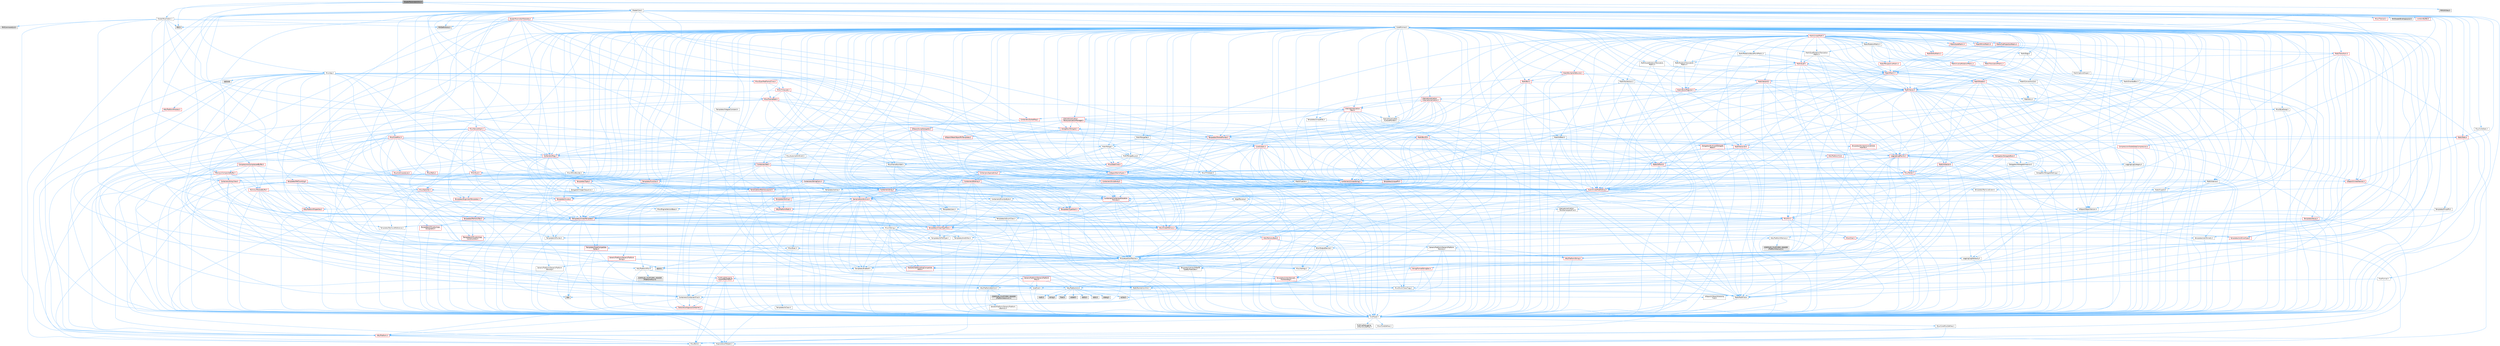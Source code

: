 digraph "ShaderParameterUtils.h"
{
 // INTERACTIVE_SVG=YES
 // LATEX_PDF_SIZE
  bgcolor="transparent";
  edge [fontname=Helvetica,fontsize=10,labelfontname=Helvetica,labelfontsize=10];
  node [fontname=Helvetica,fontsize=10,shape=box,height=0.2,width=0.4];
  Node1 [id="Node000001",label="ShaderParameterUtils.h",height=0.2,width=0.4,color="gray40", fillcolor="grey60", style="filled", fontcolor="black",tooltip=" "];
  Node1 -> Node2 [id="edge1_Node000001_Node000002",color="steelblue1",style="solid",tooltip=" "];
  Node2 [id="Node000002",label="CoreMinimal.h",height=0.2,width=0.4,color="grey40", fillcolor="white", style="filled",URL="$d7/d67/CoreMinimal_8h.html",tooltip=" "];
  Node2 -> Node3 [id="edge2_Node000002_Node000003",color="steelblue1",style="solid",tooltip=" "];
  Node3 [id="Node000003",label="CoreTypes.h",height=0.2,width=0.4,color="grey40", fillcolor="white", style="filled",URL="$dc/dec/CoreTypes_8h.html",tooltip=" "];
  Node3 -> Node4 [id="edge3_Node000003_Node000004",color="steelblue1",style="solid",tooltip=" "];
  Node4 [id="Node000004",label="HAL/Platform.h",height=0.2,width=0.4,color="red", fillcolor="#FFF0F0", style="filled",URL="$d9/dd0/Platform_8h.html",tooltip=" "];
  Node4 -> Node5 [id="edge4_Node000004_Node000005",color="steelblue1",style="solid",tooltip=" "];
  Node5 [id="Node000005",label="Misc/Build.h",height=0.2,width=0.4,color="grey40", fillcolor="white", style="filled",URL="$d3/dbb/Build_8h.html",tooltip=" "];
  Node4 -> Node8 [id="edge5_Node000004_Node000008",color="steelblue1",style="solid",tooltip=" "];
  Node8 [id="Node000008",label="PreprocessorHelpers.h",height=0.2,width=0.4,color="grey40", fillcolor="white", style="filled",URL="$db/ddb/PreprocessorHelpers_8h.html",tooltip=" "];
  Node3 -> Node14 [id="edge6_Node000003_Node000014",color="steelblue1",style="solid",tooltip=" "];
  Node14 [id="Node000014",label="ProfilingDebugging\l/UMemoryDefines.h",height=0.2,width=0.4,color="grey40", fillcolor="white", style="filled",URL="$d2/da2/UMemoryDefines_8h.html",tooltip=" "];
  Node3 -> Node15 [id="edge7_Node000003_Node000015",color="steelblue1",style="solid",tooltip=" "];
  Node15 [id="Node000015",label="Misc/CoreMiscDefines.h",height=0.2,width=0.4,color="grey40", fillcolor="white", style="filled",URL="$da/d38/CoreMiscDefines_8h.html",tooltip=" "];
  Node15 -> Node4 [id="edge8_Node000015_Node000004",color="steelblue1",style="solid",tooltip=" "];
  Node15 -> Node8 [id="edge9_Node000015_Node000008",color="steelblue1",style="solid",tooltip=" "];
  Node3 -> Node16 [id="edge10_Node000003_Node000016",color="steelblue1",style="solid",tooltip=" "];
  Node16 [id="Node000016",label="Misc/CoreDefines.h",height=0.2,width=0.4,color="grey40", fillcolor="white", style="filled",URL="$d3/dd2/CoreDefines_8h.html",tooltip=" "];
  Node2 -> Node17 [id="edge11_Node000002_Node000017",color="steelblue1",style="solid",tooltip=" "];
  Node17 [id="Node000017",label="CoreFwd.h",height=0.2,width=0.4,color="grey40", fillcolor="white", style="filled",URL="$d1/d1e/CoreFwd_8h.html",tooltip=" "];
  Node17 -> Node3 [id="edge12_Node000017_Node000003",color="steelblue1",style="solid",tooltip=" "];
  Node17 -> Node18 [id="edge13_Node000017_Node000018",color="steelblue1",style="solid",tooltip=" "];
  Node18 [id="Node000018",label="Containers/ContainersFwd.h",height=0.2,width=0.4,color="grey40", fillcolor="white", style="filled",URL="$d4/d0a/ContainersFwd_8h.html",tooltip=" "];
  Node18 -> Node4 [id="edge14_Node000018_Node000004",color="steelblue1",style="solid",tooltip=" "];
  Node18 -> Node3 [id="edge15_Node000018_Node000003",color="steelblue1",style="solid",tooltip=" "];
  Node18 -> Node19 [id="edge16_Node000018_Node000019",color="steelblue1",style="solid",tooltip=" "];
  Node19 [id="Node000019",label="Traits/IsContiguousContainer.h",height=0.2,width=0.4,color="red", fillcolor="#FFF0F0", style="filled",URL="$d5/d3c/IsContiguousContainer_8h.html",tooltip=" "];
  Node19 -> Node3 [id="edge17_Node000019_Node000003",color="steelblue1",style="solid",tooltip=" "];
  Node17 -> Node22 [id="edge18_Node000017_Node000022",color="steelblue1",style="solid",tooltip=" "];
  Node22 [id="Node000022",label="Math/MathFwd.h",height=0.2,width=0.4,color="grey40", fillcolor="white", style="filled",URL="$d2/d10/MathFwd_8h.html",tooltip=" "];
  Node22 -> Node4 [id="edge19_Node000022_Node000004",color="steelblue1",style="solid",tooltip=" "];
  Node17 -> Node23 [id="edge20_Node000017_Node000023",color="steelblue1",style="solid",tooltip=" "];
  Node23 [id="Node000023",label="UObject/UObjectHierarchy\lFwd.h",height=0.2,width=0.4,color="grey40", fillcolor="white", style="filled",URL="$d3/d13/UObjectHierarchyFwd_8h.html",tooltip=" "];
  Node2 -> Node23 [id="edge21_Node000002_Node000023",color="steelblue1",style="solid",tooltip=" "];
  Node2 -> Node18 [id="edge22_Node000002_Node000018",color="steelblue1",style="solid",tooltip=" "];
  Node2 -> Node24 [id="edge23_Node000002_Node000024",color="steelblue1",style="solid",tooltip=" "];
  Node24 [id="Node000024",label="Misc/VarArgs.h",height=0.2,width=0.4,color="grey40", fillcolor="white", style="filled",URL="$d5/d6f/VarArgs_8h.html",tooltip=" "];
  Node24 -> Node3 [id="edge24_Node000024_Node000003",color="steelblue1",style="solid",tooltip=" "];
  Node2 -> Node25 [id="edge25_Node000002_Node000025",color="steelblue1",style="solid",tooltip=" "];
  Node25 [id="Node000025",label="Logging/LogVerbosity.h",height=0.2,width=0.4,color="grey40", fillcolor="white", style="filled",URL="$d2/d8f/LogVerbosity_8h.html",tooltip=" "];
  Node25 -> Node3 [id="edge26_Node000025_Node000003",color="steelblue1",style="solid",tooltip=" "];
  Node2 -> Node26 [id="edge27_Node000002_Node000026",color="steelblue1",style="solid",tooltip=" "];
  Node26 [id="Node000026",label="Misc/OutputDevice.h",height=0.2,width=0.4,color="grey40", fillcolor="white", style="filled",URL="$d7/d32/OutputDevice_8h.html",tooltip=" "];
  Node26 -> Node17 [id="edge28_Node000026_Node000017",color="steelblue1",style="solid",tooltip=" "];
  Node26 -> Node3 [id="edge29_Node000026_Node000003",color="steelblue1",style="solid",tooltip=" "];
  Node26 -> Node25 [id="edge30_Node000026_Node000025",color="steelblue1",style="solid",tooltip=" "];
  Node26 -> Node24 [id="edge31_Node000026_Node000024",color="steelblue1",style="solid",tooltip=" "];
  Node26 -> Node27 [id="edge32_Node000026_Node000027",color="steelblue1",style="solid",tooltip=" "];
  Node27 [id="Node000027",label="Templates/IsArrayOrRefOf\lTypeByPredicate.h",height=0.2,width=0.4,color="grey40", fillcolor="white", style="filled",URL="$d6/da1/IsArrayOrRefOfTypeByPredicate_8h.html",tooltip=" "];
  Node27 -> Node3 [id="edge33_Node000027_Node000003",color="steelblue1",style="solid",tooltip=" "];
  Node26 -> Node28 [id="edge34_Node000026_Node000028",color="steelblue1",style="solid",tooltip=" "];
  Node28 [id="Node000028",label="Templates/IsValidVariadic\lFunctionArg.h",height=0.2,width=0.4,color="red", fillcolor="#FFF0F0", style="filled",URL="$d0/dc8/IsValidVariadicFunctionArg_8h.html",tooltip=" "];
  Node28 -> Node3 [id="edge35_Node000028_Node000003",color="steelblue1",style="solid",tooltip=" "];
  Node26 -> Node30 [id="edge36_Node000026_Node000030",color="steelblue1",style="solid",tooltip=" "];
  Node30 [id="Node000030",label="Traits/IsCharEncodingCompatible\lWith.h",height=0.2,width=0.4,color="red", fillcolor="#FFF0F0", style="filled",URL="$df/dd1/IsCharEncodingCompatibleWith_8h.html",tooltip=" "];
  Node2 -> Node32 [id="edge37_Node000002_Node000032",color="steelblue1",style="solid",tooltip=" "];
  Node32 [id="Node000032",label="HAL/PlatformCrt.h",height=0.2,width=0.4,color="grey40", fillcolor="white", style="filled",URL="$d8/d75/PlatformCrt_8h.html",tooltip=" "];
  Node32 -> Node33 [id="edge38_Node000032_Node000033",color="steelblue1",style="solid",tooltip=" "];
  Node33 [id="Node000033",label="new",height=0.2,width=0.4,color="grey60", fillcolor="#E0E0E0", style="filled",tooltip=" "];
  Node32 -> Node34 [id="edge39_Node000032_Node000034",color="steelblue1",style="solid",tooltip=" "];
  Node34 [id="Node000034",label="wchar.h",height=0.2,width=0.4,color="grey60", fillcolor="#E0E0E0", style="filled",tooltip=" "];
  Node32 -> Node35 [id="edge40_Node000032_Node000035",color="steelblue1",style="solid",tooltip=" "];
  Node35 [id="Node000035",label="stddef.h",height=0.2,width=0.4,color="grey60", fillcolor="#E0E0E0", style="filled",tooltip=" "];
  Node32 -> Node36 [id="edge41_Node000032_Node000036",color="steelblue1",style="solid",tooltip=" "];
  Node36 [id="Node000036",label="stdlib.h",height=0.2,width=0.4,color="grey60", fillcolor="#E0E0E0", style="filled",tooltip=" "];
  Node32 -> Node37 [id="edge42_Node000032_Node000037",color="steelblue1",style="solid",tooltip=" "];
  Node37 [id="Node000037",label="stdio.h",height=0.2,width=0.4,color="grey60", fillcolor="#E0E0E0", style="filled",tooltip=" "];
  Node32 -> Node38 [id="edge43_Node000032_Node000038",color="steelblue1",style="solid",tooltip=" "];
  Node38 [id="Node000038",label="stdarg.h",height=0.2,width=0.4,color="grey60", fillcolor="#E0E0E0", style="filled",tooltip=" "];
  Node32 -> Node39 [id="edge44_Node000032_Node000039",color="steelblue1",style="solid",tooltip=" "];
  Node39 [id="Node000039",label="math.h",height=0.2,width=0.4,color="grey60", fillcolor="#E0E0E0", style="filled",tooltip=" "];
  Node32 -> Node40 [id="edge45_Node000032_Node000040",color="steelblue1",style="solid",tooltip=" "];
  Node40 [id="Node000040",label="float.h",height=0.2,width=0.4,color="grey60", fillcolor="#E0E0E0", style="filled",tooltip=" "];
  Node32 -> Node41 [id="edge46_Node000032_Node000041",color="steelblue1",style="solid",tooltip=" "];
  Node41 [id="Node000041",label="string.h",height=0.2,width=0.4,color="grey60", fillcolor="#E0E0E0", style="filled",tooltip=" "];
  Node2 -> Node42 [id="edge47_Node000002_Node000042",color="steelblue1",style="solid",tooltip=" "];
  Node42 [id="Node000042",label="HAL/PlatformMisc.h",height=0.2,width=0.4,color="grey40", fillcolor="white", style="filled",URL="$d0/df5/PlatformMisc_8h.html",tooltip=" "];
  Node42 -> Node3 [id="edge48_Node000042_Node000003",color="steelblue1",style="solid",tooltip=" "];
  Node42 -> Node43 [id="edge49_Node000042_Node000043",color="steelblue1",style="solid",tooltip=" "];
  Node43 [id="Node000043",label="GenericPlatform/GenericPlatform\lMisc.h",height=0.2,width=0.4,color="red", fillcolor="#FFF0F0", style="filled",URL="$db/d9a/GenericPlatformMisc_8h.html",tooltip=" "];
  Node43 -> Node17 [id="edge50_Node000043_Node000017",color="steelblue1",style="solid",tooltip=" "];
  Node43 -> Node3 [id="edge51_Node000043_Node000003",color="steelblue1",style="solid",tooltip=" "];
  Node43 -> Node32 [id="edge52_Node000043_Node000032",color="steelblue1",style="solid",tooltip=" "];
  Node43 -> Node47 [id="edge53_Node000043_Node000047",color="steelblue1",style="solid",tooltip=" "];
  Node47 [id="Node000047",label="Math/NumericLimits.h",height=0.2,width=0.4,color="grey40", fillcolor="white", style="filled",URL="$df/d1b/NumericLimits_8h.html",tooltip=" "];
  Node47 -> Node3 [id="edge54_Node000047_Node000003",color="steelblue1",style="solid",tooltip=" "];
  Node43 -> Node49 [id="edge55_Node000043_Node000049",color="steelblue1",style="solid",tooltip=" "];
  Node49 [id="Node000049",label="Misc/EnumClassFlags.h",height=0.2,width=0.4,color="grey40", fillcolor="white", style="filled",URL="$d8/de7/EnumClassFlags_8h.html",tooltip=" "];
  Node42 -> Node52 [id="edge56_Node000042_Node000052",color="steelblue1",style="solid",tooltip=" "];
  Node52 [id="Node000052",label="COMPILED_PLATFORM_HEADER\l(PlatformMisc.h)",height=0.2,width=0.4,color="grey60", fillcolor="#E0E0E0", style="filled",tooltip=" "];
  Node42 -> Node53 [id="edge57_Node000042_Node000053",color="steelblue1",style="solid",tooltip=" "];
  Node53 [id="Node000053",label="ProfilingDebugging\l/CpuProfilerTrace.h",height=0.2,width=0.4,color="red", fillcolor="#FFF0F0", style="filled",URL="$da/dcb/CpuProfilerTrace_8h.html",tooltip=" "];
  Node53 -> Node3 [id="edge58_Node000053_Node000003",color="steelblue1",style="solid",tooltip=" "];
  Node53 -> Node18 [id="edge59_Node000053_Node000018",color="steelblue1",style="solid",tooltip=" "];
  Node53 -> Node54 [id="edge60_Node000053_Node000054",color="steelblue1",style="solid",tooltip=" "];
  Node54 [id="Node000054",label="HAL/PlatformAtomics.h",height=0.2,width=0.4,color="grey40", fillcolor="white", style="filled",URL="$d3/d36/PlatformAtomics_8h.html",tooltip=" "];
  Node54 -> Node3 [id="edge61_Node000054_Node000003",color="steelblue1",style="solid",tooltip=" "];
  Node54 -> Node55 [id="edge62_Node000054_Node000055",color="steelblue1",style="solid",tooltip=" "];
  Node55 [id="Node000055",label="GenericPlatform/GenericPlatform\lAtomics.h",height=0.2,width=0.4,color="grey40", fillcolor="white", style="filled",URL="$da/d72/GenericPlatformAtomics_8h.html",tooltip=" "];
  Node55 -> Node3 [id="edge63_Node000055_Node000003",color="steelblue1",style="solid",tooltip=" "];
  Node54 -> Node56 [id="edge64_Node000054_Node000056",color="steelblue1",style="solid",tooltip=" "];
  Node56 [id="Node000056",label="COMPILED_PLATFORM_HEADER\l(PlatformAtomics.h)",height=0.2,width=0.4,color="grey60", fillcolor="#E0E0E0", style="filled",tooltip=" "];
  Node53 -> Node8 [id="edge65_Node000053_Node000008",color="steelblue1",style="solid",tooltip=" "];
  Node53 -> Node5 [id="edge66_Node000053_Node000005",color="steelblue1",style="solid",tooltip=" "];
  Node2 -> Node61 [id="edge67_Node000002_Node000061",color="steelblue1",style="solid",tooltip=" "];
  Node61 [id="Node000061",label="Misc/AssertionMacros.h",height=0.2,width=0.4,color="grey40", fillcolor="white", style="filled",URL="$d0/dfa/AssertionMacros_8h.html",tooltip=" "];
  Node61 -> Node3 [id="edge68_Node000061_Node000003",color="steelblue1",style="solid",tooltip=" "];
  Node61 -> Node4 [id="edge69_Node000061_Node000004",color="steelblue1",style="solid",tooltip=" "];
  Node61 -> Node42 [id="edge70_Node000061_Node000042",color="steelblue1",style="solid",tooltip=" "];
  Node61 -> Node8 [id="edge71_Node000061_Node000008",color="steelblue1",style="solid",tooltip=" "];
  Node61 -> Node62 [id="edge72_Node000061_Node000062",color="steelblue1",style="solid",tooltip=" "];
  Node62 [id="Node000062",label="Templates/EnableIf.h",height=0.2,width=0.4,color="grey40", fillcolor="white", style="filled",URL="$d7/d60/EnableIf_8h.html",tooltip=" "];
  Node62 -> Node3 [id="edge73_Node000062_Node000003",color="steelblue1",style="solid",tooltip=" "];
  Node61 -> Node27 [id="edge74_Node000061_Node000027",color="steelblue1",style="solid",tooltip=" "];
  Node61 -> Node28 [id="edge75_Node000061_Node000028",color="steelblue1",style="solid",tooltip=" "];
  Node61 -> Node30 [id="edge76_Node000061_Node000030",color="steelblue1",style="solid",tooltip=" "];
  Node61 -> Node24 [id="edge77_Node000061_Node000024",color="steelblue1",style="solid",tooltip=" "];
  Node61 -> Node63 [id="edge78_Node000061_Node000063",color="steelblue1",style="solid",tooltip=" "];
  Node63 [id="Node000063",label="String/FormatStringSan.h",height=0.2,width=0.4,color="red", fillcolor="#FFF0F0", style="filled",URL="$d3/d8b/FormatStringSan_8h.html",tooltip=" "];
  Node63 -> Node3 [id="edge79_Node000063_Node000003",color="steelblue1",style="solid",tooltip=" "];
  Node63 -> Node28 [id="edge80_Node000063_Node000028",color="steelblue1",style="solid",tooltip=" "];
  Node63 -> Node18 [id="edge81_Node000063_Node000018",color="steelblue1",style="solid",tooltip=" "];
  Node61 -> Node69 [id="edge82_Node000061_Node000069",color="steelblue1",style="solid",tooltip=" "];
  Node69 [id="Node000069",label="atomic",height=0.2,width=0.4,color="grey60", fillcolor="#E0E0E0", style="filled",tooltip=" "];
  Node2 -> Node70 [id="edge83_Node000002_Node000070",color="steelblue1",style="solid",tooltip=" "];
  Node70 [id="Node000070",label="Templates/IsPointer.h",height=0.2,width=0.4,color="grey40", fillcolor="white", style="filled",URL="$d7/d05/IsPointer_8h.html",tooltip=" "];
  Node70 -> Node3 [id="edge84_Node000070_Node000003",color="steelblue1",style="solid",tooltip=" "];
  Node2 -> Node71 [id="edge85_Node000002_Node000071",color="steelblue1",style="solid",tooltip=" "];
  Node71 [id="Node000071",label="HAL/PlatformMemory.h",height=0.2,width=0.4,color="grey40", fillcolor="white", style="filled",URL="$de/d68/PlatformMemory_8h.html",tooltip=" "];
  Node71 -> Node3 [id="edge86_Node000071_Node000003",color="steelblue1",style="solid",tooltip=" "];
  Node71 -> Node72 [id="edge87_Node000071_Node000072",color="steelblue1",style="solid",tooltip=" "];
  Node72 [id="Node000072",label="GenericPlatform/GenericPlatform\lMemory.h",height=0.2,width=0.4,color="grey40", fillcolor="white", style="filled",URL="$dd/d22/GenericPlatformMemory_8h.html",tooltip=" "];
  Node72 -> Node17 [id="edge88_Node000072_Node000017",color="steelblue1",style="solid",tooltip=" "];
  Node72 -> Node3 [id="edge89_Node000072_Node000003",color="steelblue1",style="solid",tooltip=" "];
  Node72 -> Node73 [id="edge90_Node000072_Node000073",color="steelblue1",style="solid",tooltip=" "];
  Node73 [id="Node000073",label="HAL/PlatformString.h",height=0.2,width=0.4,color="red", fillcolor="#FFF0F0", style="filled",URL="$db/db5/PlatformString_8h.html",tooltip=" "];
  Node73 -> Node3 [id="edge91_Node000073_Node000003",color="steelblue1",style="solid",tooltip=" "];
  Node72 -> Node41 [id="edge92_Node000072_Node000041",color="steelblue1",style="solid",tooltip=" "];
  Node72 -> Node34 [id="edge93_Node000072_Node000034",color="steelblue1",style="solid",tooltip=" "];
  Node71 -> Node75 [id="edge94_Node000071_Node000075",color="steelblue1",style="solid",tooltip=" "];
  Node75 [id="Node000075",label="COMPILED_PLATFORM_HEADER\l(PlatformMemory.h)",height=0.2,width=0.4,color="grey60", fillcolor="#E0E0E0", style="filled",tooltip=" "];
  Node2 -> Node54 [id="edge95_Node000002_Node000054",color="steelblue1",style="solid",tooltip=" "];
  Node2 -> Node76 [id="edge96_Node000002_Node000076",color="steelblue1",style="solid",tooltip=" "];
  Node76 [id="Node000076",label="Misc/Exec.h",height=0.2,width=0.4,color="grey40", fillcolor="white", style="filled",URL="$de/ddb/Exec_8h.html",tooltip=" "];
  Node76 -> Node3 [id="edge97_Node000076_Node000003",color="steelblue1",style="solid",tooltip=" "];
  Node76 -> Node61 [id="edge98_Node000076_Node000061",color="steelblue1",style="solid",tooltip=" "];
  Node2 -> Node77 [id="edge99_Node000002_Node000077",color="steelblue1",style="solid",tooltip=" "];
  Node77 [id="Node000077",label="HAL/MemoryBase.h",height=0.2,width=0.4,color="red", fillcolor="#FFF0F0", style="filled",URL="$d6/d9f/MemoryBase_8h.html",tooltip=" "];
  Node77 -> Node3 [id="edge100_Node000077_Node000003",color="steelblue1",style="solid",tooltip=" "];
  Node77 -> Node54 [id="edge101_Node000077_Node000054",color="steelblue1",style="solid",tooltip=" "];
  Node77 -> Node32 [id="edge102_Node000077_Node000032",color="steelblue1",style="solid",tooltip=" "];
  Node77 -> Node76 [id="edge103_Node000077_Node000076",color="steelblue1",style="solid",tooltip=" "];
  Node77 -> Node26 [id="edge104_Node000077_Node000026",color="steelblue1",style="solid",tooltip=" "];
  Node2 -> Node87 [id="edge105_Node000002_Node000087",color="steelblue1",style="solid",tooltip=" "];
  Node87 [id="Node000087",label="HAL/UnrealMemory.h",height=0.2,width=0.4,color="red", fillcolor="#FFF0F0", style="filled",URL="$d9/d96/UnrealMemory_8h.html",tooltip=" "];
  Node87 -> Node3 [id="edge106_Node000087_Node000003",color="steelblue1",style="solid",tooltip=" "];
  Node87 -> Node72 [id="edge107_Node000087_Node000072",color="steelblue1",style="solid",tooltip=" "];
  Node87 -> Node77 [id="edge108_Node000087_Node000077",color="steelblue1",style="solid",tooltip=" "];
  Node87 -> Node71 [id="edge109_Node000087_Node000071",color="steelblue1",style="solid",tooltip=" "];
  Node87 -> Node70 [id="edge110_Node000087_Node000070",color="steelblue1",style="solid",tooltip=" "];
  Node2 -> Node89 [id="edge111_Node000002_Node000089",color="steelblue1",style="solid",tooltip=" "];
  Node89 [id="Node000089",label="Templates/IsArithmetic.h",height=0.2,width=0.4,color="grey40", fillcolor="white", style="filled",URL="$d2/d5d/IsArithmetic_8h.html",tooltip=" "];
  Node89 -> Node3 [id="edge112_Node000089_Node000003",color="steelblue1",style="solid",tooltip=" "];
  Node2 -> Node83 [id="edge113_Node000002_Node000083",color="steelblue1",style="solid",tooltip=" "];
  Node83 [id="Node000083",label="Templates/AndOrNot.h",height=0.2,width=0.4,color="grey40", fillcolor="white", style="filled",URL="$db/d0a/AndOrNot_8h.html",tooltip=" "];
  Node83 -> Node3 [id="edge114_Node000083_Node000003",color="steelblue1",style="solid",tooltip=" "];
  Node2 -> Node90 [id="edge115_Node000002_Node000090",color="steelblue1",style="solid",tooltip=" "];
  Node90 [id="Node000090",label="Templates/IsPODType.h",height=0.2,width=0.4,color="grey40", fillcolor="white", style="filled",URL="$d7/db1/IsPODType_8h.html",tooltip=" "];
  Node90 -> Node3 [id="edge116_Node000090_Node000003",color="steelblue1",style="solid",tooltip=" "];
  Node2 -> Node91 [id="edge117_Node000002_Node000091",color="steelblue1",style="solid",tooltip=" "];
  Node91 [id="Node000091",label="Templates/IsUECoreType.h",height=0.2,width=0.4,color="red", fillcolor="#FFF0F0", style="filled",URL="$d1/db8/IsUECoreType_8h.html",tooltip=" "];
  Node91 -> Node3 [id="edge118_Node000091_Node000003",color="steelblue1",style="solid",tooltip=" "];
  Node2 -> Node84 [id="edge119_Node000002_Node000084",color="steelblue1",style="solid",tooltip=" "];
  Node84 [id="Node000084",label="Templates/IsTriviallyCopy\lConstructible.h",height=0.2,width=0.4,color="red", fillcolor="#FFF0F0", style="filled",URL="$d3/d78/IsTriviallyCopyConstructible_8h.html",tooltip=" "];
  Node84 -> Node3 [id="edge120_Node000084_Node000003",color="steelblue1",style="solid",tooltip=" "];
  Node2 -> Node92 [id="edge121_Node000002_Node000092",color="steelblue1",style="solid",tooltip=" "];
  Node92 [id="Node000092",label="Templates/UnrealTypeTraits.h",height=0.2,width=0.4,color="red", fillcolor="#FFF0F0", style="filled",URL="$d2/d2d/UnrealTypeTraits_8h.html",tooltip=" "];
  Node92 -> Node3 [id="edge122_Node000092_Node000003",color="steelblue1",style="solid",tooltip=" "];
  Node92 -> Node70 [id="edge123_Node000092_Node000070",color="steelblue1",style="solid",tooltip=" "];
  Node92 -> Node61 [id="edge124_Node000092_Node000061",color="steelblue1",style="solid",tooltip=" "];
  Node92 -> Node83 [id="edge125_Node000092_Node000083",color="steelblue1",style="solid",tooltip=" "];
  Node92 -> Node62 [id="edge126_Node000092_Node000062",color="steelblue1",style="solid",tooltip=" "];
  Node92 -> Node89 [id="edge127_Node000092_Node000089",color="steelblue1",style="solid",tooltip=" "];
  Node92 -> Node90 [id="edge128_Node000092_Node000090",color="steelblue1",style="solid",tooltip=" "];
  Node92 -> Node91 [id="edge129_Node000092_Node000091",color="steelblue1",style="solid",tooltip=" "];
  Node92 -> Node84 [id="edge130_Node000092_Node000084",color="steelblue1",style="solid",tooltip=" "];
  Node2 -> Node62 [id="edge131_Node000002_Node000062",color="steelblue1",style="solid",tooltip=" "];
  Node2 -> Node94 [id="edge132_Node000002_Node000094",color="steelblue1",style="solid",tooltip=" "];
  Node94 [id="Node000094",label="Templates/RemoveReference.h",height=0.2,width=0.4,color="grey40", fillcolor="white", style="filled",URL="$da/dbe/RemoveReference_8h.html",tooltip=" "];
  Node94 -> Node3 [id="edge133_Node000094_Node000003",color="steelblue1",style="solid",tooltip=" "];
  Node2 -> Node95 [id="edge134_Node000002_Node000095",color="steelblue1",style="solid",tooltip=" "];
  Node95 [id="Node000095",label="Templates/IntegralConstant.h",height=0.2,width=0.4,color="grey40", fillcolor="white", style="filled",URL="$db/d1b/IntegralConstant_8h.html",tooltip=" "];
  Node95 -> Node3 [id="edge135_Node000095_Node000003",color="steelblue1",style="solid",tooltip=" "];
  Node2 -> Node96 [id="edge136_Node000002_Node000096",color="steelblue1",style="solid",tooltip=" "];
  Node96 [id="Node000096",label="Templates/IsClass.h",height=0.2,width=0.4,color="grey40", fillcolor="white", style="filled",URL="$db/dcb/IsClass_8h.html",tooltip=" "];
  Node96 -> Node3 [id="edge137_Node000096_Node000003",color="steelblue1",style="solid",tooltip=" "];
  Node2 -> Node97 [id="edge138_Node000002_Node000097",color="steelblue1",style="solid",tooltip=" "];
  Node97 [id="Node000097",label="Templates/TypeCompatible\lBytes.h",height=0.2,width=0.4,color="red", fillcolor="#FFF0F0", style="filled",URL="$df/d0a/TypeCompatibleBytes_8h.html",tooltip=" "];
  Node97 -> Node3 [id="edge139_Node000097_Node000003",color="steelblue1",style="solid",tooltip=" "];
  Node97 -> Node41 [id="edge140_Node000097_Node000041",color="steelblue1",style="solid",tooltip=" "];
  Node97 -> Node33 [id="edge141_Node000097_Node000033",color="steelblue1",style="solid",tooltip=" "];
  Node2 -> Node19 [id="edge142_Node000002_Node000019",color="steelblue1",style="solid",tooltip=" "];
  Node2 -> Node98 [id="edge143_Node000002_Node000098",color="steelblue1",style="solid",tooltip=" "];
  Node98 [id="Node000098",label="Templates/UnrealTemplate.h",height=0.2,width=0.4,color="red", fillcolor="#FFF0F0", style="filled",URL="$d4/d24/UnrealTemplate_8h.html",tooltip=" "];
  Node98 -> Node3 [id="edge144_Node000098_Node000003",color="steelblue1",style="solid",tooltip=" "];
  Node98 -> Node70 [id="edge145_Node000098_Node000070",color="steelblue1",style="solid",tooltip=" "];
  Node98 -> Node87 [id="edge146_Node000098_Node000087",color="steelblue1",style="solid",tooltip=" "];
  Node98 -> Node92 [id="edge147_Node000098_Node000092",color="steelblue1",style="solid",tooltip=" "];
  Node98 -> Node94 [id="edge148_Node000098_Node000094",color="steelblue1",style="solid",tooltip=" "];
  Node98 -> Node97 [id="edge149_Node000098_Node000097",color="steelblue1",style="solid",tooltip=" "];
  Node98 -> Node19 [id="edge150_Node000098_Node000019",color="steelblue1",style="solid",tooltip=" "];
  Node2 -> Node47 [id="edge151_Node000002_Node000047",color="steelblue1",style="solid",tooltip=" "];
  Node2 -> Node102 [id="edge152_Node000002_Node000102",color="steelblue1",style="solid",tooltip=" "];
  Node102 [id="Node000102",label="HAL/PlatformMath.h",height=0.2,width=0.4,color="red", fillcolor="#FFF0F0", style="filled",URL="$dc/d53/PlatformMath_8h.html",tooltip=" "];
  Node102 -> Node3 [id="edge153_Node000102_Node000003",color="steelblue1",style="solid",tooltip=" "];
  Node2 -> Node85 [id="edge154_Node000002_Node000085",color="steelblue1",style="solid",tooltip=" "];
  Node85 [id="Node000085",label="Templates/IsTriviallyCopy\lAssignable.h",height=0.2,width=0.4,color="red", fillcolor="#FFF0F0", style="filled",URL="$d2/df2/IsTriviallyCopyAssignable_8h.html",tooltip=" "];
  Node85 -> Node3 [id="edge155_Node000085_Node000003",color="steelblue1",style="solid",tooltip=" "];
  Node2 -> Node110 [id="edge156_Node000002_Node000110",color="steelblue1",style="solid",tooltip=" "];
  Node110 [id="Node000110",label="Templates/MemoryOps.h",height=0.2,width=0.4,color="red", fillcolor="#FFF0F0", style="filled",URL="$db/dea/MemoryOps_8h.html",tooltip=" "];
  Node110 -> Node3 [id="edge157_Node000110_Node000003",color="steelblue1",style="solid",tooltip=" "];
  Node110 -> Node87 [id="edge158_Node000110_Node000087",color="steelblue1",style="solid",tooltip=" "];
  Node110 -> Node85 [id="edge159_Node000110_Node000085",color="steelblue1",style="solid",tooltip=" "];
  Node110 -> Node84 [id="edge160_Node000110_Node000084",color="steelblue1",style="solid",tooltip=" "];
  Node110 -> Node92 [id="edge161_Node000110_Node000092",color="steelblue1",style="solid",tooltip=" "];
  Node110 -> Node33 [id="edge162_Node000110_Node000033",color="steelblue1",style="solid",tooltip=" "];
  Node2 -> Node111 [id="edge163_Node000002_Node000111",color="steelblue1",style="solid",tooltip=" "];
  Node111 [id="Node000111",label="Containers/ContainerAllocation\lPolicies.h",height=0.2,width=0.4,color="red", fillcolor="#FFF0F0", style="filled",URL="$d7/dff/ContainerAllocationPolicies_8h.html",tooltip=" "];
  Node111 -> Node3 [id="edge164_Node000111_Node000003",color="steelblue1",style="solid",tooltip=" "];
  Node111 -> Node111 [id="edge165_Node000111_Node000111",color="steelblue1",style="solid",tooltip=" "];
  Node111 -> Node102 [id="edge166_Node000111_Node000102",color="steelblue1",style="solid",tooltip=" "];
  Node111 -> Node87 [id="edge167_Node000111_Node000087",color="steelblue1",style="solid",tooltip=" "];
  Node111 -> Node47 [id="edge168_Node000111_Node000047",color="steelblue1",style="solid",tooltip=" "];
  Node111 -> Node61 [id="edge169_Node000111_Node000061",color="steelblue1",style="solid",tooltip=" "];
  Node111 -> Node110 [id="edge170_Node000111_Node000110",color="steelblue1",style="solid",tooltip=" "];
  Node111 -> Node97 [id="edge171_Node000111_Node000097",color="steelblue1",style="solid",tooltip=" "];
  Node2 -> Node114 [id="edge172_Node000002_Node000114",color="steelblue1",style="solid",tooltip=" "];
  Node114 [id="Node000114",label="Templates/IsEnumClass.h",height=0.2,width=0.4,color="grey40", fillcolor="white", style="filled",URL="$d7/d15/IsEnumClass_8h.html",tooltip=" "];
  Node114 -> Node3 [id="edge173_Node000114_Node000003",color="steelblue1",style="solid",tooltip=" "];
  Node114 -> Node83 [id="edge174_Node000114_Node000083",color="steelblue1",style="solid",tooltip=" "];
  Node2 -> Node115 [id="edge175_Node000002_Node000115",color="steelblue1",style="solid",tooltip=" "];
  Node115 [id="Node000115",label="HAL/PlatformProperties.h",height=0.2,width=0.4,color="red", fillcolor="#FFF0F0", style="filled",URL="$d9/db0/PlatformProperties_8h.html",tooltip=" "];
  Node115 -> Node3 [id="edge176_Node000115_Node000003",color="steelblue1",style="solid",tooltip=" "];
  Node2 -> Node118 [id="edge177_Node000002_Node000118",color="steelblue1",style="solid",tooltip=" "];
  Node118 [id="Node000118",label="Misc/EngineVersionBase.h",height=0.2,width=0.4,color="grey40", fillcolor="white", style="filled",URL="$d5/d2b/EngineVersionBase_8h.html",tooltip=" "];
  Node118 -> Node3 [id="edge178_Node000118_Node000003",color="steelblue1",style="solid",tooltip=" "];
  Node2 -> Node119 [id="edge179_Node000002_Node000119",color="steelblue1",style="solid",tooltip=" "];
  Node119 [id="Node000119",label="Internationalization\l/TextNamespaceFwd.h",height=0.2,width=0.4,color="grey40", fillcolor="white", style="filled",URL="$d8/d97/TextNamespaceFwd_8h.html",tooltip=" "];
  Node119 -> Node3 [id="edge180_Node000119_Node000003",color="steelblue1",style="solid",tooltip=" "];
  Node2 -> Node120 [id="edge181_Node000002_Node000120",color="steelblue1",style="solid",tooltip=" "];
  Node120 [id="Node000120",label="Serialization/Archive.h",height=0.2,width=0.4,color="red", fillcolor="#FFF0F0", style="filled",URL="$d7/d3b/Archive_8h.html",tooltip=" "];
  Node120 -> Node17 [id="edge182_Node000120_Node000017",color="steelblue1",style="solid",tooltip=" "];
  Node120 -> Node3 [id="edge183_Node000120_Node000003",color="steelblue1",style="solid",tooltip=" "];
  Node120 -> Node115 [id="edge184_Node000120_Node000115",color="steelblue1",style="solid",tooltip=" "];
  Node120 -> Node119 [id="edge185_Node000120_Node000119",color="steelblue1",style="solid",tooltip=" "];
  Node120 -> Node22 [id="edge186_Node000120_Node000022",color="steelblue1",style="solid",tooltip=" "];
  Node120 -> Node61 [id="edge187_Node000120_Node000061",color="steelblue1",style="solid",tooltip=" "];
  Node120 -> Node5 [id="edge188_Node000120_Node000005",color="steelblue1",style="solid",tooltip=" "];
  Node120 -> Node118 [id="edge189_Node000120_Node000118",color="steelblue1",style="solid",tooltip=" "];
  Node120 -> Node24 [id="edge190_Node000120_Node000024",color="steelblue1",style="solid",tooltip=" "];
  Node120 -> Node62 [id="edge191_Node000120_Node000062",color="steelblue1",style="solid",tooltip=" "];
  Node120 -> Node27 [id="edge192_Node000120_Node000027",color="steelblue1",style="solid",tooltip=" "];
  Node120 -> Node114 [id="edge193_Node000120_Node000114",color="steelblue1",style="solid",tooltip=" "];
  Node120 -> Node28 [id="edge194_Node000120_Node000028",color="steelblue1",style="solid",tooltip=" "];
  Node120 -> Node98 [id="edge195_Node000120_Node000098",color="steelblue1",style="solid",tooltip=" "];
  Node120 -> Node30 [id="edge196_Node000120_Node000030",color="steelblue1",style="solid",tooltip=" "];
  Node120 -> Node123 [id="edge197_Node000120_Node000123",color="steelblue1",style="solid",tooltip=" "];
  Node123 [id="Node000123",label="UObject/ObjectVersion.h",height=0.2,width=0.4,color="grey40", fillcolor="white", style="filled",URL="$da/d63/ObjectVersion_8h.html",tooltip=" "];
  Node123 -> Node3 [id="edge198_Node000123_Node000003",color="steelblue1",style="solid",tooltip=" "];
  Node2 -> Node124 [id="edge199_Node000002_Node000124",color="steelblue1",style="solid",tooltip=" "];
  Node124 [id="Node000124",label="Templates/Less.h",height=0.2,width=0.4,color="grey40", fillcolor="white", style="filled",URL="$de/dc8/Less_8h.html",tooltip=" "];
  Node124 -> Node3 [id="edge200_Node000124_Node000003",color="steelblue1",style="solid",tooltip=" "];
  Node124 -> Node98 [id="edge201_Node000124_Node000098",color="steelblue1",style="solid",tooltip=" "];
  Node2 -> Node125 [id="edge202_Node000002_Node000125",color="steelblue1",style="solid",tooltip=" "];
  Node125 [id="Node000125",label="Templates/Sorting.h",height=0.2,width=0.4,color="red", fillcolor="#FFF0F0", style="filled",URL="$d3/d9e/Sorting_8h.html",tooltip=" "];
  Node125 -> Node3 [id="edge203_Node000125_Node000003",color="steelblue1",style="solid",tooltip=" "];
  Node125 -> Node102 [id="edge204_Node000125_Node000102",color="steelblue1",style="solid",tooltip=" "];
  Node125 -> Node124 [id="edge205_Node000125_Node000124",color="steelblue1",style="solid",tooltip=" "];
  Node2 -> Node136 [id="edge206_Node000002_Node000136",color="steelblue1",style="solid",tooltip=" "];
  Node136 [id="Node000136",label="Misc/Char.h",height=0.2,width=0.4,color="red", fillcolor="#FFF0F0", style="filled",URL="$d0/d58/Char_8h.html",tooltip=" "];
  Node136 -> Node3 [id="edge207_Node000136_Node000003",color="steelblue1",style="solid",tooltip=" "];
  Node2 -> Node139 [id="edge208_Node000002_Node000139",color="steelblue1",style="solid",tooltip=" "];
  Node139 [id="Node000139",label="GenericPlatform/GenericPlatform\lStricmp.h",height=0.2,width=0.4,color="grey40", fillcolor="white", style="filled",URL="$d2/d86/GenericPlatformStricmp_8h.html",tooltip=" "];
  Node139 -> Node3 [id="edge209_Node000139_Node000003",color="steelblue1",style="solid",tooltip=" "];
  Node2 -> Node140 [id="edge210_Node000002_Node000140",color="steelblue1",style="solid",tooltip=" "];
  Node140 [id="Node000140",label="GenericPlatform/GenericPlatform\lString.h",height=0.2,width=0.4,color="red", fillcolor="#FFF0F0", style="filled",URL="$dd/d20/GenericPlatformString_8h.html",tooltip=" "];
  Node140 -> Node3 [id="edge211_Node000140_Node000003",color="steelblue1",style="solid",tooltip=" "];
  Node140 -> Node139 [id="edge212_Node000140_Node000139",color="steelblue1",style="solid",tooltip=" "];
  Node140 -> Node62 [id="edge213_Node000140_Node000062",color="steelblue1",style="solid",tooltip=" "];
  Node140 -> Node30 [id="edge214_Node000140_Node000030",color="steelblue1",style="solid",tooltip=" "];
  Node2 -> Node73 [id="edge215_Node000002_Node000073",color="steelblue1",style="solid",tooltip=" "];
  Node2 -> Node143 [id="edge216_Node000002_Node000143",color="steelblue1",style="solid",tooltip=" "];
  Node143 [id="Node000143",label="Misc/CString.h",height=0.2,width=0.4,color="grey40", fillcolor="white", style="filled",URL="$d2/d49/CString_8h.html",tooltip=" "];
  Node143 -> Node3 [id="edge217_Node000143_Node000003",color="steelblue1",style="solid",tooltip=" "];
  Node143 -> Node32 [id="edge218_Node000143_Node000032",color="steelblue1",style="solid",tooltip=" "];
  Node143 -> Node73 [id="edge219_Node000143_Node000073",color="steelblue1",style="solid",tooltip=" "];
  Node143 -> Node61 [id="edge220_Node000143_Node000061",color="steelblue1",style="solid",tooltip=" "];
  Node143 -> Node136 [id="edge221_Node000143_Node000136",color="steelblue1",style="solid",tooltip=" "];
  Node143 -> Node24 [id="edge222_Node000143_Node000024",color="steelblue1",style="solid",tooltip=" "];
  Node143 -> Node27 [id="edge223_Node000143_Node000027",color="steelblue1",style="solid",tooltip=" "];
  Node143 -> Node28 [id="edge224_Node000143_Node000028",color="steelblue1",style="solid",tooltip=" "];
  Node143 -> Node30 [id="edge225_Node000143_Node000030",color="steelblue1",style="solid",tooltip=" "];
  Node2 -> Node144 [id="edge226_Node000002_Node000144",color="steelblue1",style="solid",tooltip=" "];
  Node144 [id="Node000144",label="Misc/Crc.h",height=0.2,width=0.4,color="red", fillcolor="#FFF0F0", style="filled",URL="$d4/dd2/Crc_8h.html",tooltip=" "];
  Node144 -> Node3 [id="edge227_Node000144_Node000003",color="steelblue1",style="solid",tooltip=" "];
  Node144 -> Node73 [id="edge228_Node000144_Node000073",color="steelblue1",style="solid",tooltip=" "];
  Node144 -> Node61 [id="edge229_Node000144_Node000061",color="steelblue1",style="solid",tooltip=" "];
  Node144 -> Node143 [id="edge230_Node000144_Node000143",color="steelblue1",style="solid",tooltip=" "];
  Node144 -> Node136 [id="edge231_Node000144_Node000136",color="steelblue1",style="solid",tooltip=" "];
  Node144 -> Node92 [id="edge232_Node000144_Node000092",color="steelblue1",style="solid",tooltip=" "];
  Node2 -> Node135 [id="edge233_Node000002_Node000135",color="steelblue1",style="solid",tooltip=" "];
  Node135 [id="Node000135",label="Math/UnrealMathUtility.h",height=0.2,width=0.4,color="red", fillcolor="#FFF0F0", style="filled",URL="$db/db8/UnrealMathUtility_8h.html",tooltip=" "];
  Node135 -> Node3 [id="edge234_Node000135_Node000003",color="steelblue1",style="solid",tooltip=" "];
  Node135 -> Node61 [id="edge235_Node000135_Node000061",color="steelblue1",style="solid",tooltip=" "];
  Node135 -> Node102 [id="edge236_Node000135_Node000102",color="steelblue1",style="solid",tooltip=" "];
  Node135 -> Node22 [id="edge237_Node000135_Node000022",color="steelblue1",style="solid",tooltip=" "];
  Node2 -> Node145 [id="edge238_Node000002_Node000145",color="steelblue1",style="solid",tooltip=" "];
  Node145 [id="Node000145",label="Containers/UnrealString.h",height=0.2,width=0.4,color="red", fillcolor="#FFF0F0", style="filled",URL="$d5/dba/UnrealString_8h.html",tooltip=" "];
  Node2 -> Node149 [id="edge239_Node000002_Node000149",color="steelblue1",style="solid",tooltip=" "];
  Node149 [id="Node000149",label="Containers/Array.h",height=0.2,width=0.4,color="red", fillcolor="#FFF0F0", style="filled",URL="$df/dd0/Array_8h.html",tooltip=" "];
  Node149 -> Node3 [id="edge240_Node000149_Node000003",color="steelblue1",style="solid",tooltip=" "];
  Node149 -> Node61 [id="edge241_Node000149_Node000061",color="steelblue1",style="solid",tooltip=" "];
  Node149 -> Node87 [id="edge242_Node000149_Node000087",color="steelblue1",style="solid",tooltip=" "];
  Node149 -> Node92 [id="edge243_Node000149_Node000092",color="steelblue1",style="solid",tooltip=" "];
  Node149 -> Node98 [id="edge244_Node000149_Node000098",color="steelblue1",style="solid",tooltip=" "];
  Node149 -> Node111 [id="edge245_Node000149_Node000111",color="steelblue1",style="solid",tooltip=" "];
  Node149 -> Node120 [id="edge246_Node000149_Node000120",color="steelblue1",style="solid",tooltip=" "];
  Node149 -> Node128 [id="edge247_Node000149_Node000128",color="steelblue1",style="solid",tooltip=" "];
  Node128 [id="Node000128",label="Templates/Invoke.h",height=0.2,width=0.4,color="red", fillcolor="#FFF0F0", style="filled",URL="$d7/deb/Invoke_8h.html",tooltip=" "];
  Node128 -> Node3 [id="edge248_Node000128_Node000003",color="steelblue1",style="solid",tooltip=" "];
  Node128 -> Node98 [id="edge249_Node000128_Node000098",color="steelblue1",style="solid",tooltip=" "];
  Node149 -> Node124 [id="edge250_Node000149_Node000124",color="steelblue1",style="solid",tooltip=" "];
  Node149 -> Node125 [id="edge251_Node000149_Node000125",color="steelblue1",style="solid",tooltip=" "];
  Node149 -> Node172 [id="edge252_Node000149_Node000172",color="steelblue1",style="solid",tooltip=" "];
  Node172 [id="Node000172",label="Templates/AlignmentTemplates.h",height=0.2,width=0.4,color="red", fillcolor="#FFF0F0", style="filled",URL="$dd/d32/AlignmentTemplates_8h.html",tooltip=" "];
  Node172 -> Node3 [id="edge253_Node000172_Node000003",color="steelblue1",style="solid",tooltip=" "];
  Node172 -> Node70 [id="edge254_Node000172_Node000070",color="steelblue1",style="solid",tooltip=" "];
  Node2 -> Node173 [id="edge255_Node000002_Node000173",color="steelblue1",style="solid",tooltip=" "];
  Node173 [id="Node000173",label="Misc/FrameNumber.h",height=0.2,width=0.4,color="grey40", fillcolor="white", style="filled",URL="$dd/dbd/FrameNumber_8h.html",tooltip=" "];
  Node173 -> Node3 [id="edge256_Node000173_Node000003",color="steelblue1",style="solid",tooltip=" "];
  Node173 -> Node47 [id="edge257_Node000173_Node000047",color="steelblue1",style="solid",tooltip=" "];
  Node173 -> Node135 [id="edge258_Node000173_Node000135",color="steelblue1",style="solid",tooltip=" "];
  Node173 -> Node62 [id="edge259_Node000173_Node000062",color="steelblue1",style="solid",tooltip=" "];
  Node173 -> Node92 [id="edge260_Node000173_Node000092",color="steelblue1",style="solid",tooltip=" "];
  Node2 -> Node174 [id="edge261_Node000002_Node000174",color="steelblue1",style="solid",tooltip=" "];
  Node174 [id="Node000174",label="Misc/Timespan.h",height=0.2,width=0.4,color="grey40", fillcolor="white", style="filled",URL="$da/dd9/Timespan_8h.html",tooltip=" "];
  Node174 -> Node3 [id="edge262_Node000174_Node000003",color="steelblue1",style="solid",tooltip=" "];
  Node174 -> Node175 [id="edge263_Node000174_Node000175",color="steelblue1",style="solid",tooltip=" "];
  Node175 [id="Node000175",label="Math/Interval.h",height=0.2,width=0.4,color="grey40", fillcolor="white", style="filled",URL="$d1/d55/Interval_8h.html",tooltip=" "];
  Node175 -> Node3 [id="edge264_Node000175_Node000003",color="steelblue1",style="solid",tooltip=" "];
  Node175 -> Node89 [id="edge265_Node000175_Node000089",color="steelblue1",style="solid",tooltip=" "];
  Node175 -> Node92 [id="edge266_Node000175_Node000092",color="steelblue1",style="solid",tooltip=" "];
  Node175 -> Node47 [id="edge267_Node000175_Node000047",color="steelblue1",style="solid",tooltip=" "];
  Node175 -> Node135 [id="edge268_Node000175_Node000135",color="steelblue1",style="solid",tooltip=" "];
  Node174 -> Node135 [id="edge269_Node000174_Node000135",color="steelblue1",style="solid",tooltip=" "];
  Node174 -> Node61 [id="edge270_Node000174_Node000061",color="steelblue1",style="solid",tooltip=" "];
  Node2 -> Node176 [id="edge271_Node000002_Node000176",color="steelblue1",style="solid",tooltip=" "];
  Node176 [id="Node000176",label="Containers/StringConv.h",height=0.2,width=0.4,color="red", fillcolor="#FFF0F0", style="filled",URL="$d3/ddf/StringConv_8h.html",tooltip=" "];
  Node176 -> Node3 [id="edge272_Node000176_Node000003",color="steelblue1",style="solid",tooltip=" "];
  Node176 -> Node61 [id="edge273_Node000176_Node000061",color="steelblue1",style="solid",tooltip=" "];
  Node176 -> Node111 [id="edge274_Node000176_Node000111",color="steelblue1",style="solid",tooltip=" "];
  Node176 -> Node149 [id="edge275_Node000176_Node000149",color="steelblue1",style="solid",tooltip=" "];
  Node176 -> Node143 [id="edge276_Node000176_Node000143",color="steelblue1",style="solid",tooltip=" "];
  Node176 -> Node177 [id="edge277_Node000176_Node000177",color="steelblue1",style="solid",tooltip=" "];
  Node177 [id="Node000177",label="Templates/IsArray.h",height=0.2,width=0.4,color="grey40", fillcolor="white", style="filled",URL="$d8/d8d/IsArray_8h.html",tooltip=" "];
  Node177 -> Node3 [id="edge278_Node000177_Node000003",color="steelblue1",style="solid",tooltip=" "];
  Node176 -> Node98 [id="edge279_Node000176_Node000098",color="steelblue1",style="solid",tooltip=" "];
  Node176 -> Node92 [id="edge280_Node000176_Node000092",color="steelblue1",style="solid",tooltip=" "];
  Node176 -> Node30 [id="edge281_Node000176_Node000030",color="steelblue1",style="solid",tooltip=" "];
  Node176 -> Node19 [id="edge282_Node000176_Node000019",color="steelblue1",style="solid",tooltip=" "];
  Node2 -> Node178 [id="edge283_Node000002_Node000178",color="steelblue1",style="solid",tooltip=" "];
  Node178 [id="Node000178",label="UObject/UnrealNames.h",height=0.2,width=0.4,color="red", fillcolor="#FFF0F0", style="filled",URL="$d8/db1/UnrealNames_8h.html",tooltip=" "];
  Node178 -> Node3 [id="edge284_Node000178_Node000003",color="steelblue1",style="solid",tooltip=" "];
  Node2 -> Node180 [id="edge285_Node000002_Node000180",color="steelblue1",style="solid",tooltip=" "];
  Node180 [id="Node000180",label="UObject/NameTypes.h",height=0.2,width=0.4,color="red", fillcolor="#FFF0F0", style="filled",URL="$d6/d35/NameTypes_8h.html",tooltip=" "];
  Node180 -> Node3 [id="edge286_Node000180_Node000003",color="steelblue1",style="solid",tooltip=" "];
  Node180 -> Node61 [id="edge287_Node000180_Node000061",color="steelblue1",style="solid",tooltip=" "];
  Node180 -> Node87 [id="edge288_Node000180_Node000087",color="steelblue1",style="solid",tooltip=" "];
  Node180 -> Node92 [id="edge289_Node000180_Node000092",color="steelblue1",style="solid",tooltip=" "];
  Node180 -> Node98 [id="edge290_Node000180_Node000098",color="steelblue1",style="solid",tooltip=" "];
  Node180 -> Node145 [id="edge291_Node000180_Node000145",color="steelblue1",style="solid",tooltip=" "];
  Node180 -> Node176 [id="edge292_Node000180_Node000176",color="steelblue1",style="solid",tooltip=" "];
  Node180 -> Node178 [id="edge293_Node000180_Node000178",color="steelblue1",style="solid",tooltip=" "];
  Node180 -> Node157 [id="edge294_Node000180_Node000157",color="steelblue1",style="solid",tooltip=" "];
  Node157 [id="Node000157",label="Serialization/MemoryLayout.h",height=0.2,width=0.4,color="red", fillcolor="#FFF0F0", style="filled",URL="$d7/d66/MemoryLayout_8h.html",tooltip=" "];
  Node157 -> Node160 [id="edge295_Node000157_Node000160",color="steelblue1",style="solid",tooltip=" "];
  Node160 [id="Node000160",label="Containers/EnumAsByte.h",height=0.2,width=0.4,color="grey40", fillcolor="white", style="filled",URL="$d6/d9a/EnumAsByte_8h.html",tooltip=" "];
  Node160 -> Node3 [id="edge296_Node000160_Node000003",color="steelblue1",style="solid",tooltip=" "];
  Node160 -> Node90 [id="edge297_Node000160_Node000090",color="steelblue1",style="solid",tooltip=" "];
  Node160 -> Node161 [id="edge298_Node000160_Node000161",color="steelblue1",style="solid",tooltip=" "];
  Node161 [id="Node000161",label="Templates/TypeHash.h",height=0.2,width=0.4,color="red", fillcolor="#FFF0F0", style="filled",URL="$d1/d62/TypeHash_8h.html",tooltip=" "];
  Node161 -> Node3 [id="edge299_Node000161_Node000003",color="steelblue1",style="solid",tooltip=" "];
  Node161 -> Node144 [id="edge300_Node000161_Node000144",color="steelblue1",style="solid",tooltip=" "];
  Node157 -> Node87 [id="edge301_Node000157_Node000087",color="steelblue1",style="solid",tooltip=" "];
  Node157 -> Node62 [id="edge302_Node000157_Node000062",color="steelblue1",style="solid",tooltip=" "];
  Node157 -> Node98 [id="edge303_Node000157_Node000098",color="steelblue1",style="solid",tooltip=" "];
  Node2 -> Node188 [id="edge304_Node000002_Node000188",color="steelblue1",style="solid",tooltip=" "];
  Node188 [id="Node000188",label="Misc/Parse.h",height=0.2,width=0.4,color="red", fillcolor="#FFF0F0", style="filled",URL="$dc/d71/Parse_8h.html",tooltip=" "];
  Node188 -> Node145 [id="edge305_Node000188_Node000145",color="steelblue1",style="solid",tooltip=" "];
  Node188 -> Node3 [id="edge306_Node000188_Node000003",color="steelblue1",style="solid",tooltip=" "];
  Node188 -> Node32 [id="edge307_Node000188_Node000032",color="steelblue1",style="solid",tooltip=" "];
  Node188 -> Node5 [id="edge308_Node000188_Node000005",color="steelblue1",style="solid",tooltip=" "];
  Node188 -> Node49 [id="edge309_Node000188_Node000049",color="steelblue1",style="solid",tooltip=" "];
  Node188 -> Node189 [id="edge310_Node000188_Node000189",color="steelblue1",style="solid",tooltip=" "];
  Node189 [id="Node000189",label="Templates/Function.h",height=0.2,width=0.4,color="red", fillcolor="#FFF0F0", style="filled",URL="$df/df5/Function_8h.html",tooltip=" "];
  Node189 -> Node3 [id="edge311_Node000189_Node000003",color="steelblue1",style="solid",tooltip=" "];
  Node189 -> Node61 [id="edge312_Node000189_Node000061",color="steelblue1",style="solid",tooltip=" "];
  Node189 -> Node87 [id="edge313_Node000189_Node000087",color="steelblue1",style="solid",tooltip=" "];
  Node189 -> Node92 [id="edge314_Node000189_Node000092",color="steelblue1",style="solid",tooltip=" "];
  Node189 -> Node128 [id="edge315_Node000189_Node000128",color="steelblue1",style="solid",tooltip=" "];
  Node189 -> Node98 [id="edge316_Node000189_Node000098",color="steelblue1",style="solid",tooltip=" "];
  Node189 -> Node135 [id="edge317_Node000189_Node000135",color="steelblue1",style="solid",tooltip=" "];
  Node189 -> Node33 [id="edge318_Node000189_Node000033",color="steelblue1",style="solid",tooltip=" "];
  Node2 -> Node172 [id="edge319_Node000002_Node000172",color="steelblue1",style="solid",tooltip=" "];
  Node2 -> Node191 [id="edge320_Node000002_Node000191",color="steelblue1",style="solid",tooltip=" "];
  Node191 [id="Node000191",label="Misc/StructBuilder.h",height=0.2,width=0.4,color="grey40", fillcolor="white", style="filled",URL="$d9/db3/StructBuilder_8h.html",tooltip=" "];
  Node191 -> Node3 [id="edge321_Node000191_Node000003",color="steelblue1",style="solid",tooltip=" "];
  Node191 -> Node135 [id="edge322_Node000191_Node000135",color="steelblue1",style="solid",tooltip=" "];
  Node191 -> Node172 [id="edge323_Node000191_Node000172",color="steelblue1",style="solid",tooltip=" "];
  Node2 -> Node104 [id="edge324_Node000002_Node000104",color="steelblue1",style="solid",tooltip=" "];
  Node104 [id="Node000104",label="Templates/Decay.h",height=0.2,width=0.4,color="red", fillcolor="#FFF0F0", style="filled",URL="$dd/d0f/Decay_8h.html",tooltip=" "];
  Node104 -> Node3 [id="edge325_Node000104_Node000003",color="steelblue1",style="solid",tooltip=" "];
  Node104 -> Node94 [id="edge326_Node000104_Node000094",color="steelblue1",style="solid",tooltip=" "];
  Node2 -> Node192 [id="edge327_Node000002_Node000192",color="steelblue1",style="solid",tooltip=" "];
  Node192 [id="Node000192",label="Templates/PointerIsConvertible\lFromTo.h",height=0.2,width=0.4,color="red", fillcolor="#FFF0F0", style="filled",URL="$d6/d65/PointerIsConvertibleFromTo_8h.html",tooltip=" "];
  Node192 -> Node3 [id="edge328_Node000192_Node000003",color="steelblue1",style="solid",tooltip=" "];
  Node2 -> Node128 [id="edge329_Node000002_Node000128",color="steelblue1",style="solid",tooltip=" "];
  Node2 -> Node189 [id="edge330_Node000002_Node000189",color="steelblue1",style="solid",tooltip=" "];
  Node2 -> Node161 [id="edge331_Node000002_Node000161",color="steelblue1",style="solid",tooltip=" "];
  Node2 -> Node193 [id="edge332_Node000002_Node000193",color="steelblue1",style="solid",tooltip=" "];
  Node193 [id="Node000193",label="Containers/ScriptArray.h",height=0.2,width=0.4,color="red", fillcolor="#FFF0F0", style="filled",URL="$dc/daf/ScriptArray_8h.html",tooltip=" "];
  Node193 -> Node3 [id="edge333_Node000193_Node000003",color="steelblue1",style="solid",tooltip=" "];
  Node193 -> Node61 [id="edge334_Node000193_Node000061",color="steelblue1",style="solid",tooltip=" "];
  Node193 -> Node87 [id="edge335_Node000193_Node000087",color="steelblue1",style="solid",tooltip=" "];
  Node193 -> Node111 [id="edge336_Node000193_Node000111",color="steelblue1",style="solid",tooltip=" "];
  Node193 -> Node149 [id="edge337_Node000193_Node000149",color="steelblue1",style="solid",tooltip=" "];
  Node2 -> Node194 [id="edge338_Node000002_Node000194",color="steelblue1",style="solid",tooltip=" "];
  Node194 [id="Node000194",label="Containers/BitArray.h",height=0.2,width=0.4,color="red", fillcolor="#FFF0F0", style="filled",URL="$d1/de4/BitArray_8h.html",tooltip=" "];
  Node194 -> Node111 [id="edge339_Node000194_Node000111",color="steelblue1",style="solid",tooltip=" "];
  Node194 -> Node3 [id="edge340_Node000194_Node000003",color="steelblue1",style="solid",tooltip=" "];
  Node194 -> Node54 [id="edge341_Node000194_Node000054",color="steelblue1",style="solid",tooltip=" "];
  Node194 -> Node87 [id="edge342_Node000194_Node000087",color="steelblue1",style="solid",tooltip=" "];
  Node194 -> Node135 [id="edge343_Node000194_Node000135",color="steelblue1",style="solid",tooltip=" "];
  Node194 -> Node61 [id="edge344_Node000194_Node000061",color="steelblue1",style="solid",tooltip=" "];
  Node194 -> Node49 [id="edge345_Node000194_Node000049",color="steelblue1",style="solid",tooltip=" "];
  Node194 -> Node120 [id="edge346_Node000194_Node000120",color="steelblue1",style="solid",tooltip=" "];
  Node194 -> Node157 [id="edge347_Node000194_Node000157",color="steelblue1",style="solid",tooltip=" "];
  Node194 -> Node62 [id="edge348_Node000194_Node000062",color="steelblue1",style="solid",tooltip=" "];
  Node194 -> Node128 [id="edge349_Node000194_Node000128",color="steelblue1",style="solid",tooltip=" "];
  Node194 -> Node98 [id="edge350_Node000194_Node000098",color="steelblue1",style="solid",tooltip=" "];
  Node194 -> Node92 [id="edge351_Node000194_Node000092",color="steelblue1",style="solid",tooltip=" "];
  Node2 -> Node195 [id="edge352_Node000002_Node000195",color="steelblue1",style="solid",tooltip=" "];
  Node195 [id="Node000195",label="Containers/SparseArray.h",height=0.2,width=0.4,color="red", fillcolor="#FFF0F0", style="filled",URL="$d5/dbf/SparseArray_8h.html",tooltip=" "];
  Node195 -> Node3 [id="edge353_Node000195_Node000003",color="steelblue1",style="solid",tooltip=" "];
  Node195 -> Node61 [id="edge354_Node000195_Node000061",color="steelblue1",style="solid",tooltip=" "];
  Node195 -> Node87 [id="edge355_Node000195_Node000087",color="steelblue1",style="solid",tooltip=" "];
  Node195 -> Node92 [id="edge356_Node000195_Node000092",color="steelblue1",style="solid",tooltip=" "];
  Node195 -> Node98 [id="edge357_Node000195_Node000098",color="steelblue1",style="solid",tooltip=" "];
  Node195 -> Node111 [id="edge358_Node000195_Node000111",color="steelblue1",style="solid",tooltip=" "];
  Node195 -> Node124 [id="edge359_Node000195_Node000124",color="steelblue1",style="solid",tooltip=" "];
  Node195 -> Node149 [id="edge360_Node000195_Node000149",color="steelblue1",style="solid",tooltip=" "];
  Node195 -> Node135 [id="edge361_Node000195_Node000135",color="steelblue1",style="solid",tooltip=" "];
  Node195 -> Node193 [id="edge362_Node000195_Node000193",color="steelblue1",style="solid",tooltip=" "];
  Node195 -> Node194 [id="edge363_Node000195_Node000194",color="steelblue1",style="solid",tooltip=" "];
  Node195 -> Node145 [id="edge364_Node000195_Node000145",color="steelblue1",style="solid",tooltip=" "];
  Node2 -> Node211 [id="edge365_Node000002_Node000211",color="steelblue1",style="solid",tooltip=" "];
  Node211 [id="Node000211",label="Containers/Set.h",height=0.2,width=0.4,color="red", fillcolor="#FFF0F0", style="filled",URL="$d4/d45/Set_8h.html",tooltip=" "];
  Node211 -> Node111 [id="edge366_Node000211_Node000111",color="steelblue1",style="solid",tooltip=" "];
  Node211 -> Node195 [id="edge367_Node000211_Node000195",color="steelblue1",style="solid",tooltip=" "];
  Node211 -> Node18 [id="edge368_Node000211_Node000018",color="steelblue1",style="solid",tooltip=" "];
  Node211 -> Node135 [id="edge369_Node000211_Node000135",color="steelblue1",style="solid",tooltip=" "];
  Node211 -> Node61 [id="edge370_Node000211_Node000061",color="steelblue1",style="solid",tooltip=" "];
  Node211 -> Node191 [id="edge371_Node000211_Node000191",color="steelblue1",style="solid",tooltip=" "];
  Node211 -> Node189 [id="edge372_Node000211_Node000189",color="steelblue1",style="solid",tooltip=" "];
  Node211 -> Node125 [id="edge373_Node000211_Node000125",color="steelblue1",style="solid",tooltip=" "];
  Node211 -> Node161 [id="edge374_Node000211_Node000161",color="steelblue1",style="solid",tooltip=" "];
  Node211 -> Node98 [id="edge375_Node000211_Node000098",color="steelblue1",style="solid",tooltip=" "];
  Node2 -> Node214 [id="edge376_Node000002_Node000214",color="steelblue1",style="solid",tooltip=" "];
  Node214 [id="Node000214",label="Algo/Reverse.h",height=0.2,width=0.4,color="grey40", fillcolor="white", style="filled",URL="$d5/d93/Reverse_8h.html",tooltip=" "];
  Node214 -> Node3 [id="edge377_Node000214_Node000003",color="steelblue1",style="solid",tooltip=" "];
  Node214 -> Node98 [id="edge378_Node000214_Node000098",color="steelblue1",style="solid",tooltip=" "];
  Node2 -> Node215 [id="edge379_Node000002_Node000215",color="steelblue1",style="solid",tooltip=" "];
  Node215 [id="Node000215",label="Containers/Map.h",height=0.2,width=0.4,color="red", fillcolor="#FFF0F0", style="filled",URL="$df/d79/Map_8h.html",tooltip=" "];
  Node215 -> Node3 [id="edge380_Node000215_Node000003",color="steelblue1",style="solid",tooltip=" "];
  Node215 -> Node214 [id="edge381_Node000215_Node000214",color="steelblue1",style="solid",tooltip=" "];
  Node215 -> Node211 [id="edge382_Node000215_Node000211",color="steelblue1",style="solid",tooltip=" "];
  Node215 -> Node145 [id="edge383_Node000215_Node000145",color="steelblue1",style="solid",tooltip=" "];
  Node215 -> Node61 [id="edge384_Node000215_Node000061",color="steelblue1",style="solid",tooltip=" "];
  Node215 -> Node191 [id="edge385_Node000215_Node000191",color="steelblue1",style="solid",tooltip=" "];
  Node215 -> Node189 [id="edge386_Node000215_Node000189",color="steelblue1",style="solid",tooltip=" "];
  Node215 -> Node125 [id="edge387_Node000215_Node000125",color="steelblue1",style="solid",tooltip=" "];
  Node215 -> Node216 [id="edge388_Node000215_Node000216",color="steelblue1",style="solid",tooltip=" "];
  Node216 [id="Node000216",label="Templates/Tuple.h",height=0.2,width=0.4,color="red", fillcolor="#FFF0F0", style="filled",URL="$d2/d4f/Tuple_8h.html",tooltip=" "];
  Node216 -> Node3 [id="edge389_Node000216_Node000003",color="steelblue1",style="solid",tooltip=" "];
  Node216 -> Node98 [id="edge390_Node000216_Node000098",color="steelblue1",style="solid",tooltip=" "];
  Node216 -> Node217 [id="edge391_Node000216_Node000217",color="steelblue1",style="solid",tooltip=" "];
  Node217 [id="Node000217",label="Delegates/IntegerSequence.h",height=0.2,width=0.4,color="grey40", fillcolor="white", style="filled",URL="$d2/dcc/IntegerSequence_8h.html",tooltip=" "];
  Node217 -> Node3 [id="edge392_Node000217_Node000003",color="steelblue1",style="solid",tooltip=" "];
  Node216 -> Node128 [id="edge393_Node000216_Node000128",color="steelblue1",style="solid",tooltip=" "];
  Node216 -> Node157 [id="edge394_Node000216_Node000157",color="steelblue1",style="solid",tooltip=" "];
  Node216 -> Node161 [id="edge395_Node000216_Node000161",color="steelblue1",style="solid",tooltip=" "];
  Node215 -> Node98 [id="edge396_Node000215_Node000098",color="steelblue1",style="solid",tooltip=" "];
  Node215 -> Node92 [id="edge397_Node000215_Node000092",color="steelblue1",style="solid",tooltip=" "];
  Node2 -> Node219 [id="edge398_Node000002_Node000219",color="steelblue1",style="solid",tooltip=" "];
  Node219 [id="Node000219",label="Math/IntPoint.h",height=0.2,width=0.4,color="red", fillcolor="#FFF0F0", style="filled",URL="$d3/df7/IntPoint_8h.html",tooltip=" "];
  Node219 -> Node3 [id="edge399_Node000219_Node000003",color="steelblue1",style="solid",tooltip=" "];
  Node219 -> Node61 [id="edge400_Node000219_Node000061",color="steelblue1",style="solid",tooltip=" "];
  Node219 -> Node188 [id="edge401_Node000219_Node000188",color="steelblue1",style="solid",tooltip=" "];
  Node219 -> Node22 [id="edge402_Node000219_Node000022",color="steelblue1",style="solid",tooltip=" "];
  Node219 -> Node135 [id="edge403_Node000219_Node000135",color="steelblue1",style="solid",tooltip=" "];
  Node219 -> Node145 [id="edge404_Node000219_Node000145",color="steelblue1",style="solid",tooltip=" "];
  Node219 -> Node161 [id="edge405_Node000219_Node000161",color="steelblue1",style="solid",tooltip=" "];
  Node2 -> Node221 [id="edge406_Node000002_Node000221",color="steelblue1",style="solid",tooltip=" "];
  Node221 [id="Node000221",label="Math/IntVector.h",height=0.2,width=0.4,color="red", fillcolor="#FFF0F0", style="filled",URL="$d7/d44/IntVector_8h.html",tooltip=" "];
  Node221 -> Node3 [id="edge407_Node000221_Node000003",color="steelblue1",style="solid",tooltip=" "];
  Node221 -> Node144 [id="edge408_Node000221_Node000144",color="steelblue1",style="solid",tooltip=" "];
  Node221 -> Node188 [id="edge409_Node000221_Node000188",color="steelblue1",style="solid",tooltip=" "];
  Node221 -> Node22 [id="edge410_Node000221_Node000022",color="steelblue1",style="solid",tooltip=" "];
  Node221 -> Node135 [id="edge411_Node000221_Node000135",color="steelblue1",style="solid",tooltip=" "];
  Node221 -> Node145 [id="edge412_Node000221_Node000145",color="steelblue1",style="solid",tooltip=" "];
  Node2 -> Node222 [id="edge413_Node000002_Node000222",color="steelblue1",style="solid",tooltip=" "];
  Node222 [id="Node000222",label="Logging/LogCategory.h",height=0.2,width=0.4,color="grey40", fillcolor="white", style="filled",URL="$d9/d36/LogCategory_8h.html",tooltip=" "];
  Node222 -> Node3 [id="edge414_Node000222_Node000003",color="steelblue1",style="solid",tooltip=" "];
  Node222 -> Node25 [id="edge415_Node000222_Node000025",color="steelblue1",style="solid",tooltip=" "];
  Node222 -> Node180 [id="edge416_Node000222_Node000180",color="steelblue1",style="solid",tooltip=" "];
  Node2 -> Node223 [id="edge417_Node000002_Node000223",color="steelblue1",style="solid",tooltip=" "];
  Node223 [id="Node000223",label="Logging/LogMacros.h",height=0.2,width=0.4,color="red", fillcolor="#FFF0F0", style="filled",URL="$d0/d16/LogMacros_8h.html",tooltip=" "];
  Node223 -> Node145 [id="edge418_Node000223_Node000145",color="steelblue1",style="solid",tooltip=" "];
  Node223 -> Node3 [id="edge419_Node000223_Node000003",color="steelblue1",style="solid",tooltip=" "];
  Node223 -> Node8 [id="edge420_Node000223_Node000008",color="steelblue1",style="solid",tooltip=" "];
  Node223 -> Node222 [id="edge421_Node000223_Node000222",color="steelblue1",style="solid",tooltip=" "];
  Node223 -> Node25 [id="edge422_Node000223_Node000025",color="steelblue1",style="solid",tooltip=" "];
  Node223 -> Node61 [id="edge423_Node000223_Node000061",color="steelblue1",style="solid",tooltip=" "];
  Node223 -> Node5 [id="edge424_Node000223_Node000005",color="steelblue1",style="solid",tooltip=" "];
  Node223 -> Node24 [id="edge425_Node000223_Node000024",color="steelblue1",style="solid",tooltip=" "];
  Node223 -> Node63 [id="edge426_Node000223_Node000063",color="steelblue1",style="solid",tooltip=" "];
  Node223 -> Node62 [id="edge427_Node000223_Node000062",color="steelblue1",style="solid",tooltip=" "];
  Node223 -> Node27 [id="edge428_Node000223_Node000027",color="steelblue1",style="solid",tooltip=" "];
  Node223 -> Node28 [id="edge429_Node000223_Node000028",color="steelblue1",style="solid",tooltip=" "];
  Node223 -> Node30 [id="edge430_Node000223_Node000030",color="steelblue1",style="solid",tooltip=" "];
  Node2 -> Node226 [id="edge431_Node000002_Node000226",color="steelblue1",style="solid",tooltip=" "];
  Node226 [id="Node000226",label="Math/Vector2D.h",height=0.2,width=0.4,color="red", fillcolor="#FFF0F0", style="filled",URL="$d3/db0/Vector2D_8h.html",tooltip=" "];
  Node226 -> Node3 [id="edge432_Node000226_Node000003",color="steelblue1",style="solid",tooltip=" "];
  Node226 -> Node22 [id="edge433_Node000226_Node000022",color="steelblue1",style="solid",tooltip=" "];
  Node226 -> Node61 [id="edge434_Node000226_Node000061",color="steelblue1",style="solid",tooltip=" "];
  Node226 -> Node144 [id="edge435_Node000226_Node000144",color="steelblue1",style="solid",tooltip=" "];
  Node226 -> Node135 [id="edge436_Node000226_Node000135",color="steelblue1",style="solid",tooltip=" "];
  Node226 -> Node145 [id="edge437_Node000226_Node000145",color="steelblue1",style="solid",tooltip=" "];
  Node226 -> Node188 [id="edge438_Node000226_Node000188",color="steelblue1",style="solid",tooltip=" "];
  Node226 -> Node219 [id="edge439_Node000226_Node000219",color="steelblue1",style="solid",tooltip=" "];
  Node226 -> Node223 [id="edge440_Node000226_Node000223",color="steelblue1",style="solid",tooltip=" "];
  Node2 -> Node230 [id="edge441_Node000002_Node000230",color="steelblue1",style="solid",tooltip=" "];
  Node230 [id="Node000230",label="Math/IntRect.h",height=0.2,width=0.4,color="grey40", fillcolor="white", style="filled",URL="$d7/d53/IntRect_8h.html",tooltip=" "];
  Node230 -> Node3 [id="edge442_Node000230_Node000003",color="steelblue1",style="solid",tooltip=" "];
  Node230 -> Node22 [id="edge443_Node000230_Node000022",color="steelblue1",style="solid",tooltip=" "];
  Node230 -> Node135 [id="edge444_Node000230_Node000135",color="steelblue1",style="solid",tooltip=" "];
  Node230 -> Node145 [id="edge445_Node000230_Node000145",color="steelblue1",style="solid",tooltip=" "];
  Node230 -> Node219 [id="edge446_Node000230_Node000219",color="steelblue1",style="solid",tooltip=" "];
  Node230 -> Node226 [id="edge447_Node000230_Node000226",color="steelblue1",style="solid",tooltip=" "];
  Node2 -> Node231 [id="edge448_Node000002_Node000231",color="steelblue1",style="solid",tooltip=" "];
  Node231 [id="Node000231",label="Misc/ByteSwap.h",height=0.2,width=0.4,color="grey40", fillcolor="white", style="filled",URL="$dc/dd7/ByteSwap_8h.html",tooltip=" "];
  Node231 -> Node3 [id="edge449_Node000231_Node000003",color="steelblue1",style="solid",tooltip=" "];
  Node231 -> Node32 [id="edge450_Node000231_Node000032",color="steelblue1",style="solid",tooltip=" "];
  Node2 -> Node160 [id="edge451_Node000002_Node000160",color="steelblue1",style="solid",tooltip=" "];
  Node2 -> Node232 [id="edge452_Node000002_Node000232",color="steelblue1",style="solid",tooltip=" "];
  Node232 [id="Node000232",label="HAL/PlatformTLS.h",height=0.2,width=0.4,color="red", fillcolor="#FFF0F0", style="filled",URL="$d0/def/PlatformTLS_8h.html",tooltip=" "];
  Node232 -> Node3 [id="edge453_Node000232_Node000003",color="steelblue1",style="solid",tooltip=" "];
  Node2 -> Node235 [id="edge454_Node000002_Node000235",color="steelblue1",style="solid",tooltip=" "];
  Node235 [id="Node000235",label="CoreGlobals.h",height=0.2,width=0.4,color="red", fillcolor="#FFF0F0", style="filled",URL="$d5/d8c/CoreGlobals_8h.html",tooltip=" "];
  Node235 -> Node145 [id="edge455_Node000235_Node000145",color="steelblue1",style="solid",tooltip=" "];
  Node235 -> Node3 [id="edge456_Node000235_Node000003",color="steelblue1",style="solid",tooltip=" "];
  Node235 -> Node232 [id="edge457_Node000235_Node000232",color="steelblue1",style="solid",tooltip=" "];
  Node235 -> Node223 [id="edge458_Node000235_Node000223",color="steelblue1",style="solid",tooltip=" "];
  Node235 -> Node5 [id="edge459_Node000235_Node000005",color="steelblue1",style="solid",tooltip=" "];
  Node235 -> Node49 [id="edge460_Node000235_Node000049",color="steelblue1",style="solid",tooltip=" "];
  Node235 -> Node26 [id="edge461_Node000235_Node000026",color="steelblue1",style="solid",tooltip=" "];
  Node235 -> Node53 [id="edge462_Node000235_Node000053",color="steelblue1",style="solid",tooltip=" "];
  Node235 -> Node180 [id="edge463_Node000235_Node000180",color="steelblue1",style="solid",tooltip=" "];
  Node235 -> Node69 [id="edge464_Node000235_Node000069",color="steelblue1",style="solid",tooltip=" "];
  Node2 -> Node236 [id="edge465_Node000002_Node000236",color="steelblue1",style="solid",tooltip=" "];
  Node236 [id="Node000236",label="Templates/SharedPointer.h",height=0.2,width=0.4,color="red", fillcolor="#FFF0F0", style="filled",URL="$d2/d17/SharedPointer_8h.html",tooltip=" "];
  Node236 -> Node3 [id="edge466_Node000236_Node000003",color="steelblue1",style="solid",tooltip=" "];
  Node236 -> Node192 [id="edge467_Node000236_Node000192",color="steelblue1",style="solid",tooltip=" "];
  Node236 -> Node61 [id="edge468_Node000236_Node000061",color="steelblue1",style="solid",tooltip=" "];
  Node236 -> Node87 [id="edge469_Node000236_Node000087",color="steelblue1",style="solid",tooltip=" "];
  Node236 -> Node149 [id="edge470_Node000236_Node000149",color="steelblue1",style="solid",tooltip=" "];
  Node236 -> Node215 [id="edge471_Node000236_Node000215",color="steelblue1",style="solid",tooltip=" "];
  Node236 -> Node235 [id="edge472_Node000236_Node000235",color="steelblue1",style="solid",tooltip=" "];
  Node2 -> Node241 [id="edge473_Node000002_Node000241",color="steelblue1",style="solid",tooltip=" "];
  Node241 [id="Node000241",label="Internationalization\l/CulturePointer.h",height=0.2,width=0.4,color="grey40", fillcolor="white", style="filled",URL="$d6/dbe/CulturePointer_8h.html",tooltip=" "];
  Node241 -> Node3 [id="edge474_Node000241_Node000003",color="steelblue1",style="solid",tooltip=" "];
  Node241 -> Node236 [id="edge475_Node000241_Node000236",color="steelblue1",style="solid",tooltip=" "];
  Node2 -> Node242 [id="edge476_Node000002_Node000242",color="steelblue1",style="solid",tooltip=" "];
  Node242 [id="Node000242",label="UObject/WeakObjectPtrTemplates.h",height=0.2,width=0.4,color="red", fillcolor="#FFF0F0", style="filled",URL="$d8/d3b/WeakObjectPtrTemplates_8h.html",tooltip=" "];
  Node242 -> Node3 [id="edge477_Node000242_Node000003",color="steelblue1",style="solid",tooltip=" "];
  Node242 -> Node215 [id="edge478_Node000242_Node000215",color="steelblue1",style="solid",tooltip=" "];
  Node2 -> Node245 [id="edge479_Node000002_Node000245",color="steelblue1",style="solid",tooltip=" "];
  Node245 [id="Node000245",label="Delegates/DelegateSettings.h",height=0.2,width=0.4,color="grey40", fillcolor="white", style="filled",URL="$d0/d97/DelegateSettings_8h.html",tooltip=" "];
  Node245 -> Node3 [id="edge480_Node000245_Node000003",color="steelblue1",style="solid",tooltip=" "];
  Node2 -> Node246 [id="edge481_Node000002_Node000246",color="steelblue1",style="solid",tooltip=" "];
  Node246 [id="Node000246",label="Delegates/IDelegateInstance.h",height=0.2,width=0.4,color="grey40", fillcolor="white", style="filled",URL="$d2/d10/IDelegateInstance_8h.html",tooltip=" "];
  Node246 -> Node3 [id="edge482_Node000246_Node000003",color="steelblue1",style="solid",tooltip=" "];
  Node246 -> Node161 [id="edge483_Node000246_Node000161",color="steelblue1",style="solid",tooltip=" "];
  Node246 -> Node180 [id="edge484_Node000246_Node000180",color="steelblue1",style="solid",tooltip=" "];
  Node246 -> Node245 [id="edge485_Node000246_Node000245",color="steelblue1",style="solid",tooltip=" "];
  Node2 -> Node247 [id="edge486_Node000002_Node000247",color="steelblue1",style="solid",tooltip=" "];
  Node247 [id="Node000247",label="Delegates/DelegateBase.h",height=0.2,width=0.4,color="red", fillcolor="#FFF0F0", style="filled",URL="$da/d67/DelegateBase_8h.html",tooltip=" "];
  Node247 -> Node3 [id="edge487_Node000247_Node000003",color="steelblue1",style="solid",tooltip=" "];
  Node247 -> Node111 [id="edge488_Node000247_Node000111",color="steelblue1",style="solid",tooltip=" "];
  Node247 -> Node135 [id="edge489_Node000247_Node000135",color="steelblue1",style="solid",tooltip=" "];
  Node247 -> Node180 [id="edge490_Node000247_Node000180",color="steelblue1",style="solid",tooltip=" "];
  Node247 -> Node245 [id="edge491_Node000247_Node000245",color="steelblue1",style="solid",tooltip=" "];
  Node247 -> Node246 [id="edge492_Node000247_Node000246",color="steelblue1",style="solid",tooltip=" "];
  Node2 -> Node255 [id="edge493_Node000002_Node000255",color="steelblue1",style="solid",tooltip=" "];
  Node255 [id="Node000255",label="Delegates/MulticastDelegate\lBase.h",height=0.2,width=0.4,color="red", fillcolor="#FFF0F0", style="filled",URL="$db/d16/MulticastDelegateBase_8h.html",tooltip=" "];
  Node255 -> Node3 [id="edge494_Node000255_Node000003",color="steelblue1",style="solid",tooltip=" "];
  Node255 -> Node111 [id="edge495_Node000255_Node000111",color="steelblue1",style="solid",tooltip=" "];
  Node255 -> Node149 [id="edge496_Node000255_Node000149",color="steelblue1",style="solid",tooltip=" "];
  Node255 -> Node135 [id="edge497_Node000255_Node000135",color="steelblue1",style="solid",tooltip=" "];
  Node255 -> Node246 [id="edge498_Node000255_Node000246",color="steelblue1",style="solid",tooltip=" "];
  Node255 -> Node247 [id="edge499_Node000255_Node000247",color="steelblue1",style="solid",tooltip=" "];
  Node2 -> Node217 [id="edge500_Node000002_Node000217",color="steelblue1",style="solid",tooltip=" "];
  Node2 -> Node216 [id="edge501_Node000002_Node000216",color="steelblue1",style="solid",tooltip=" "];
  Node2 -> Node256 [id="edge502_Node000002_Node000256",color="steelblue1",style="solid",tooltip=" "];
  Node256 [id="Node000256",label="UObject/ScriptDelegates.h",height=0.2,width=0.4,color="red", fillcolor="#FFF0F0", style="filled",URL="$de/d81/ScriptDelegates_8h.html",tooltip=" "];
  Node256 -> Node149 [id="edge503_Node000256_Node000149",color="steelblue1",style="solid",tooltip=" "];
  Node256 -> Node111 [id="edge504_Node000256_Node000111",color="steelblue1",style="solid",tooltip=" "];
  Node256 -> Node145 [id="edge505_Node000256_Node000145",color="steelblue1",style="solid",tooltip=" "];
  Node256 -> Node61 [id="edge506_Node000256_Node000061",color="steelblue1",style="solid",tooltip=" "];
  Node256 -> Node236 [id="edge507_Node000256_Node000236",color="steelblue1",style="solid",tooltip=" "];
  Node256 -> Node161 [id="edge508_Node000256_Node000161",color="steelblue1",style="solid",tooltip=" "];
  Node256 -> Node92 [id="edge509_Node000256_Node000092",color="steelblue1",style="solid",tooltip=" "];
  Node256 -> Node180 [id="edge510_Node000256_Node000180",color="steelblue1",style="solid",tooltip=" "];
  Node2 -> Node258 [id="edge511_Node000002_Node000258",color="steelblue1",style="solid",tooltip=" "];
  Node258 [id="Node000258",label="Delegates/Delegate.h",height=0.2,width=0.4,color="red", fillcolor="#FFF0F0", style="filled",URL="$d4/d80/Delegate_8h.html",tooltip=" "];
  Node258 -> Node3 [id="edge512_Node000258_Node000003",color="steelblue1",style="solid",tooltip=" "];
  Node258 -> Node61 [id="edge513_Node000258_Node000061",color="steelblue1",style="solid",tooltip=" "];
  Node258 -> Node180 [id="edge514_Node000258_Node000180",color="steelblue1",style="solid",tooltip=" "];
  Node258 -> Node236 [id="edge515_Node000258_Node000236",color="steelblue1",style="solid",tooltip=" "];
  Node258 -> Node242 [id="edge516_Node000258_Node000242",color="steelblue1",style="solid",tooltip=" "];
  Node258 -> Node255 [id="edge517_Node000258_Node000255",color="steelblue1",style="solid",tooltip=" "];
  Node258 -> Node217 [id="edge518_Node000258_Node000217",color="steelblue1",style="solid",tooltip=" "];
  Node2 -> Node263 [id="edge519_Node000002_Node000263",color="steelblue1",style="solid",tooltip=" "];
  Node263 [id="Node000263",label="Internationalization\l/TextLocalizationManager.h",height=0.2,width=0.4,color="red", fillcolor="#FFF0F0", style="filled",URL="$d5/d2e/TextLocalizationManager_8h.html",tooltip=" "];
  Node263 -> Node149 [id="edge520_Node000263_Node000149",color="steelblue1",style="solid",tooltip=" "];
  Node263 -> Node187 [id="edge521_Node000263_Node000187",color="steelblue1",style="solid",tooltip=" "];
  Node187 [id="Node000187",label="Containers/ArrayView.h",height=0.2,width=0.4,color="red", fillcolor="#FFF0F0", style="filled",URL="$d7/df4/ArrayView_8h.html",tooltip=" "];
  Node187 -> Node3 [id="edge522_Node000187_Node000003",color="steelblue1",style="solid",tooltip=" "];
  Node187 -> Node18 [id="edge523_Node000187_Node000018",color="steelblue1",style="solid",tooltip=" "];
  Node187 -> Node61 [id="edge524_Node000187_Node000061",color="steelblue1",style="solid",tooltip=" "];
  Node187 -> Node128 [id="edge525_Node000187_Node000128",color="steelblue1",style="solid",tooltip=" "];
  Node187 -> Node92 [id="edge526_Node000187_Node000092",color="steelblue1",style="solid",tooltip=" "];
  Node187 -> Node149 [id="edge527_Node000187_Node000149",color="steelblue1",style="solid",tooltip=" "];
  Node187 -> Node135 [id="edge528_Node000187_Node000135",color="steelblue1",style="solid",tooltip=" "];
  Node263 -> Node111 [id="edge529_Node000263_Node000111",color="steelblue1",style="solid",tooltip=" "];
  Node263 -> Node215 [id="edge530_Node000263_Node000215",color="steelblue1",style="solid",tooltip=" "];
  Node263 -> Node211 [id="edge531_Node000263_Node000211",color="steelblue1",style="solid",tooltip=" "];
  Node263 -> Node145 [id="edge532_Node000263_Node000145",color="steelblue1",style="solid",tooltip=" "];
  Node263 -> Node3 [id="edge533_Node000263_Node000003",color="steelblue1",style="solid",tooltip=" "];
  Node263 -> Node258 [id="edge534_Node000263_Node000258",color="steelblue1",style="solid",tooltip=" "];
  Node263 -> Node144 [id="edge535_Node000263_Node000144",color="steelblue1",style="solid",tooltip=" "];
  Node263 -> Node49 [id="edge536_Node000263_Node000049",color="steelblue1",style="solid",tooltip=" "];
  Node263 -> Node189 [id="edge537_Node000263_Node000189",color="steelblue1",style="solid",tooltip=" "];
  Node263 -> Node236 [id="edge538_Node000263_Node000236",color="steelblue1",style="solid",tooltip=" "];
  Node263 -> Node69 [id="edge539_Node000263_Node000069",color="steelblue1",style="solid",tooltip=" "];
  Node2 -> Node204 [id="edge540_Node000002_Node000204",color="steelblue1",style="solid",tooltip=" "];
  Node204 [id="Node000204",label="Misc/Optional.h",height=0.2,width=0.4,color="red", fillcolor="#FFF0F0", style="filled",URL="$d2/dae/Optional_8h.html",tooltip=" "];
  Node204 -> Node3 [id="edge541_Node000204_Node000003",color="steelblue1",style="solid",tooltip=" "];
  Node204 -> Node61 [id="edge542_Node000204_Node000061",color="steelblue1",style="solid",tooltip=" "];
  Node204 -> Node110 [id="edge543_Node000204_Node000110",color="steelblue1",style="solid",tooltip=" "];
  Node204 -> Node98 [id="edge544_Node000204_Node000098",color="steelblue1",style="solid",tooltip=" "];
  Node204 -> Node120 [id="edge545_Node000204_Node000120",color="steelblue1",style="solid",tooltip=" "];
  Node2 -> Node177 [id="edge546_Node000002_Node000177",color="steelblue1",style="solid",tooltip=" "];
  Node2 -> Node209 [id="edge547_Node000002_Node000209",color="steelblue1",style="solid",tooltip=" "];
  Node209 [id="Node000209",label="Templates/RemoveExtent.h",height=0.2,width=0.4,color="grey40", fillcolor="white", style="filled",URL="$dc/de9/RemoveExtent_8h.html",tooltip=" "];
  Node209 -> Node3 [id="edge548_Node000209_Node000003",color="steelblue1",style="solid",tooltip=" "];
  Node2 -> Node208 [id="edge549_Node000002_Node000208",color="steelblue1",style="solid",tooltip=" "];
  Node208 [id="Node000208",label="Templates/UniquePtr.h",height=0.2,width=0.4,color="red", fillcolor="#FFF0F0", style="filled",URL="$de/d1a/UniquePtr_8h.html",tooltip=" "];
  Node208 -> Node3 [id="edge550_Node000208_Node000003",color="steelblue1",style="solid",tooltip=" "];
  Node208 -> Node98 [id="edge551_Node000208_Node000098",color="steelblue1",style="solid",tooltip=" "];
  Node208 -> Node177 [id="edge552_Node000208_Node000177",color="steelblue1",style="solid",tooltip=" "];
  Node208 -> Node209 [id="edge553_Node000208_Node000209",color="steelblue1",style="solid",tooltip=" "];
  Node208 -> Node157 [id="edge554_Node000208_Node000157",color="steelblue1",style="solid",tooltip=" "];
  Node2 -> Node270 [id="edge555_Node000002_Node000270",color="steelblue1",style="solid",tooltip=" "];
  Node270 [id="Node000270",label="Internationalization\l/Text.h",height=0.2,width=0.4,color="red", fillcolor="#FFF0F0", style="filled",URL="$d6/d35/Text_8h.html",tooltip=" "];
  Node270 -> Node3 [id="edge556_Node000270_Node000003",color="steelblue1",style="solid",tooltip=" "];
  Node270 -> Node54 [id="edge557_Node000270_Node000054",color="steelblue1",style="solid",tooltip=" "];
  Node270 -> Node61 [id="edge558_Node000270_Node000061",color="steelblue1",style="solid",tooltip=" "];
  Node270 -> Node49 [id="edge559_Node000270_Node000049",color="steelblue1",style="solid",tooltip=" "];
  Node270 -> Node92 [id="edge560_Node000270_Node000092",color="steelblue1",style="solid",tooltip=" "];
  Node270 -> Node149 [id="edge561_Node000270_Node000149",color="steelblue1",style="solid",tooltip=" "];
  Node270 -> Node145 [id="edge562_Node000270_Node000145",color="steelblue1",style="solid",tooltip=" "];
  Node270 -> Node271 [id="edge563_Node000270_Node000271",color="steelblue1",style="solid",tooltip=" "];
  Node271 [id="Node000271",label="Containers/SortedMap.h",height=0.2,width=0.4,color="red", fillcolor="#FFF0F0", style="filled",URL="$d1/dcf/SortedMap_8h.html",tooltip=" "];
  Node271 -> Node215 [id="edge564_Node000271_Node000215",color="steelblue1",style="solid",tooltip=" "];
  Node271 -> Node180 [id="edge565_Node000271_Node000180",color="steelblue1",style="solid",tooltip=" "];
  Node270 -> Node160 [id="edge566_Node000270_Node000160",color="steelblue1",style="solid",tooltip=" "];
  Node270 -> Node236 [id="edge567_Node000270_Node000236",color="steelblue1",style="solid",tooltip=" "];
  Node270 -> Node241 [id="edge568_Node000270_Node000241",color="steelblue1",style="solid",tooltip=" "];
  Node270 -> Node263 [id="edge569_Node000270_Node000263",color="steelblue1",style="solid",tooltip=" "];
  Node270 -> Node204 [id="edge570_Node000270_Node000204",color="steelblue1",style="solid",tooltip=" "];
  Node270 -> Node208 [id="edge571_Node000270_Node000208",color="steelblue1",style="solid",tooltip=" "];
  Node2 -> Node207 [id="edge572_Node000002_Node000207",color="steelblue1",style="solid",tooltip=" "];
  Node207 [id="Node000207",label="Templates/UniqueObj.h",height=0.2,width=0.4,color="grey40", fillcolor="white", style="filled",URL="$da/d95/UniqueObj_8h.html",tooltip=" "];
  Node207 -> Node3 [id="edge573_Node000207_Node000003",color="steelblue1",style="solid",tooltip=" "];
  Node207 -> Node208 [id="edge574_Node000207_Node000208",color="steelblue1",style="solid",tooltip=" "];
  Node2 -> Node276 [id="edge575_Node000002_Node000276",color="steelblue1",style="solid",tooltip=" "];
  Node276 [id="Node000276",label="Internationalization\l/Internationalization.h",height=0.2,width=0.4,color="red", fillcolor="#FFF0F0", style="filled",URL="$da/de4/Internationalization_8h.html",tooltip=" "];
  Node276 -> Node149 [id="edge576_Node000276_Node000149",color="steelblue1",style="solid",tooltip=" "];
  Node276 -> Node145 [id="edge577_Node000276_Node000145",color="steelblue1",style="solid",tooltip=" "];
  Node276 -> Node3 [id="edge578_Node000276_Node000003",color="steelblue1",style="solid",tooltip=" "];
  Node276 -> Node258 [id="edge579_Node000276_Node000258",color="steelblue1",style="solid",tooltip=" "];
  Node276 -> Node241 [id="edge580_Node000276_Node000241",color="steelblue1",style="solid",tooltip=" "];
  Node276 -> Node270 [id="edge581_Node000276_Node000270",color="steelblue1",style="solid",tooltip=" "];
  Node276 -> Node236 [id="edge582_Node000276_Node000236",color="steelblue1",style="solid",tooltip=" "];
  Node276 -> Node216 [id="edge583_Node000276_Node000216",color="steelblue1",style="solid",tooltip=" "];
  Node276 -> Node207 [id="edge584_Node000276_Node000207",color="steelblue1",style="solid",tooltip=" "];
  Node276 -> Node180 [id="edge585_Node000276_Node000180",color="steelblue1",style="solid",tooltip=" "];
  Node2 -> Node277 [id="edge586_Node000002_Node000277",color="steelblue1",style="solid",tooltip=" "];
  Node277 [id="Node000277",label="Math/Vector.h",height=0.2,width=0.4,color="red", fillcolor="#FFF0F0", style="filled",URL="$d6/dbe/Vector_8h.html",tooltip=" "];
  Node277 -> Node3 [id="edge587_Node000277_Node000003",color="steelblue1",style="solid",tooltip=" "];
  Node277 -> Node61 [id="edge588_Node000277_Node000061",color="steelblue1",style="solid",tooltip=" "];
  Node277 -> Node22 [id="edge589_Node000277_Node000022",color="steelblue1",style="solid",tooltip=" "];
  Node277 -> Node47 [id="edge590_Node000277_Node000047",color="steelblue1",style="solid",tooltip=" "];
  Node277 -> Node144 [id="edge591_Node000277_Node000144",color="steelblue1",style="solid",tooltip=" "];
  Node277 -> Node135 [id="edge592_Node000277_Node000135",color="steelblue1",style="solid",tooltip=" "];
  Node277 -> Node145 [id="edge593_Node000277_Node000145",color="steelblue1",style="solid",tooltip=" "];
  Node277 -> Node188 [id="edge594_Node000277_Node000188",color="steelblue1",style="solid",tooltip=" "];
  Node277 -> Node219 [id="edge595_Node000277_Node000219",color="steelblue1",style="solid",tooltip=" "];
  Node277 -> Node223 [id="edge596_Node000277_Node000223",color="steelblue1",style="solid",tooltip=" "];
  Node277 -> Node226 [id="edge597_Node000277_Node000226",color="steelblue1",style="solid",tooltip=" "];
  Node277 -> Node231 [id="edge598_Node000277_Node000231",color="steelblue1",style="solid",tooltip=" "];
  Node277 -> Node270 [id="edge599_Node000277_Node000270",color="steelblue1",style="solid",tooltip=" "];
  Node277 -> Node276 [id="edge600_Node000277_Node000276",color="steelblue1",style="solid",tooltip=" "];
  Node277 -> Node221 [id="edge601_Node000277_Node000221",color="steelblue1",style="solid",tooltip=" "];
  Node277 -> Node280 [id="edge602_Node000277_Node000280",color="steelblue1",style="solid",tooltip=" "];
  Node280 [id="Node000280",label="Math/Axis.h",height=0.2,width=0.4,color="grey40", fillcolor="white", style="filled",URL="$dd/dbb/Axis_8h.html",tooltip=" "];
  Node280 -> Node3 [id="edge603_Node000280_Node000003",color="steelblue1",style="solid",tooltip=" "];
  Node277 -> Node157 [id="edge604_Node000277_Node000157",color="steelblue1",style="solid",tooltip=" "];
  Node277 -> Node123 [id="edge605_Node000277_Node000123",color="steelblue1",style="solid",tooltip=" "];
  Node2 -> Node281 [id="edge606_Node000002_Node000281",color="steelblue1",style="solid",tooltip=" "];
  Node281 [id="Node000281",label="Math/Vector4.h",height=0.2,width=0.4,color="red", fillcolor="#FFF0F0", style="filled",URL="$d7/d36/Vector4_8h.html",tooltip=" "];
  Node281 -> Node3 [id="edge607_Node000281_Node000003",color="steelblue1",style="solid",tooltip=" "];
  Node281 -> Node144 [id="edge608_Node000281_Node000144",color="steelblue1",style="solid",tooltip=" "];
  Node281 -> Node22 [id="edge609_Node000281_Node000022",color="steelblue1",style="solid",tooltip=" "];
  Node281 -> Node135 [id="edge610_Node000281_Node000135",color="steelblue1",style="solid",tooltip=" "];
  Node281 -> Node145 [id="edge611_Node000281_Node000145",color="steelblue1",style="solid",tooltip=" "];
  Node281 -> Node188 [id="edge612_Node000281_Node000188",color="steelblue1",style="solid",tooltip=" "];
  Node281 -> Node223 [id="edge613_Node000281_Node000223",color="steelblue1",style="solid",tooltip=" "];
  Node281 -> Node226 [id="edge614_Node000281_Node000226",color="steelblue1",style="solid",tooltip=" "];
  Node281 -> Node277 [id="edge615_Node000281_Node000277",color="steelblue1",style="solid",tooltip=" "];
  Node281 -> Node157 [id="edge616_Node000281_Node000157",color="steelblue1",style="solid",tooltip=" "];
  Node2 -> Node282 [id="edge617_Node000002_Node000282",color="steelblue1",style="solid",tooltip=" "];
  Node282 [id="Node000282",label="Math/VectorRegister.h",height=0.2,width=0.4,color="red", fillcolor="#FFF0F0", style="filled",URL="$da/d8b/VectorRegister_8h.html",tooltip=" "];
  Node282 -> Node3 [id="edge618_Node000282_Node000003",color="steelblue1",style="solid",tooltip=" "];
  Node282 -> Node135 [id="edge619_Node000282_Node000135",color="steelblue1",style="solid",tooltip=" "];
  Node2 -> Node287 [id="edge620_Node000002_Node000287",color="steelblue1",style="solid",tooltip=" "];
  Node287 [id="Node000287",label="Math/TwoVectors.h",height=0.2,width=0.4,color="grey40", fillcolor="white", style="filled",URL="$d4/db4/TwoVectors_8h.html",tooltip=" "];
  Node287 -> Node3 [id="edge621_Node000287_Node000003",color="steelblue1",style="solid",tooltip=" "];
  Node287 -> Node61 [id="edge622_Node000287_Node000061",color="steelblue1",style="solid",tooltip=" "];
  Node287 -> Node135 [id="edge623_Node000287_Node000135",color="steelblue1",style="solid",tooltip=" "];
  Node287 -> Node145 [id="edge624_Node000287_Node000145",color="steelblue1",style="solid",tooltip=" "];
  Node287 -> Node277 [id="edge625_Node000287_Node000277",color="steelblue1",style="solid",tooltip=" "];
  Node2 -> Node288 [id="edge626_Node000002_Node000288",color="steelblue1",style="solid",tooltip=" "];
  Node288 [id="Node000288",label="Math/Edge.h",height=0.2,width=0.4,color="grey40", fillcolor="white", style="filled",URL="$d5/de0/Edge_8h.html",tooltip=" "];
  Node288 -> Node3 [id="edge627_Node000288_Node000003",color="steelblue1",style="solid",tooltip=" "];
  Node288 -> Node277 [id="edge628_Node000288_Node000277",color="steelblue1",style="solid",tooltip=" "];
  Node2 -> Node123 [id="edge629_Node000002_Node000123",color="steelblue1",style="solid",tooltip=" "];
  Node2 -> Node289 [id="edge630_Node000002_Node000289",color="steelblue1",style="solid",tooltip=" "];
  Node289 [id="Node000289",label="Math/CapsuleShape.h",height=0.2,width=0.4,color="grey40", fillcolor="white", style="filled",URL="$d3/d36/CapsuleShape_8h.html",tooltip=" "];
  Node289 -> Node3 [id="edge631_Node000289_Node000003",color="steelblue1",style="solid",tooltip=" "];
  Node289 -> Node277 [id="edge632_Node000289_Node000277",color="steelblue1",style="solid",tooltip=" "];
  Node2 -> Node290 [id="edge633_Node000002_Node000290",color="steelblue1",style="solid",tooltip=" "];
  Node290 [id="Node000290",label="Math/Rotator.h",height=0.2,width=0.4,color="red", fillcolor="#FFF0F0", style="filled",URL="$d8/d3a/Rotator_8h.html",tooltip=" "];
  Node290 -> Node3 [id="edge634_Node000290_Node000003",color="steelblue1",style="solid",tooltip=" "];
  Node290 -> Node22 [id="edge635_Node000290_Node000022",color="steelblue1",style="solid",tooltip=" "];
  Node290 -> Node135 [id="edge636_Node000290_Node000135",color="steelblue1",style="solid",tooltip=" "];
  Node290 -> Node145 [id="edge637_Node000290_Node000145",color="steelblue1",style="solid",tooltip=" "];
  Node290 -> Node188 [id="edge638_Node000290_Node000188",color="steelblue1",style="solid",tooltip=" "];
  Node290 -> Node223 [id="edge639_Node000290_Node000223",color="steelblue1",style="solid",tooltip=" "];
  Node290 -> Node277 [id="edge640_Node000290_Node000277",color="steelblue1",style="solid",tooltip=" "];
  Node290 -> Node282 [id="edge641_Node000290_Node000282",color="steelblue1",style="solid",tooltip=" "];
  Node290 -> Node123 [id="edge642_Node000290_Node000123",color="steelblue1",style="solid",tooltip=" "];
  Node2 -> Node291 [id="edge643_Node000002_Node000291",color="steelblue1",style="solid",tooltip=" "];
  Node291 [id="Node000291",label="Misc/DateTime.h",height=0.2,width=0.4,color="red", fillcolor="#FFF0F0", style="filled",URL="$d1/de9/DateTime_8h.html",tooltip=" "];
  Node291 -> Node145 [id="edge644_Node000291_Node000145",color="steelblue1",style="solid",tooltip=" "];
  Node291 -> Node3 [id="edge645_Node000291_Node000003",color="steelblue1",style="solid",tooltip=" "];
  Node291 -> Node174 [id="edge646_Node000291_Node000174",color="steelblue1",style="solid",tooltip=" "];
  Node291 -> Node120 [id="edge647_Node000291_Node000120",color="steelblue1",style="solid",tooltip=" "];
  Node291 -> Node161 [id="edge648_Node000291_Node000161",color="steelblue1",style="solid",tooltip=" "];
  Node2 -> Node292 [id="edge649_Node000002_Node000292",color="steelblue1",style="solid",tooltip=" "];
  Node292 [id="Node000292",label="Math/RangeBound.h",height=0.2,width=0.4,color="grey40", fillcolor="white", style="filled",URL="$d7/dd8/RangeBound_8h.html",tooltip=" "];
  Node292 -> Node3 [id="edge650_Node000292_Node000003",color="steelblue1",style="solid",tooltip=" "];
  Node292 -> Node61 [id="edge651_Node000292_Node000061",color="steelblue1",style="solid",tooltip=" "];
  Node292 -> Node161 [id="edge652_Node000292_Node000161",color="steelblue1",style="solid",tooltip=" "];
  Node292 -> Node160 [id="edge653_Node000292_Node000160",color="steelblue1",style="solid",tooltip=" "];
  Node292 -> Node173 [id="edge654_Node000292_Node000173",color="steelblue1",style="solid",tooltip=" "];
  Node292 -> Node291 [id="edge655_Node000292_Node000291",color="steelblue1",style="solid",tooltip=" "];
  Node2 -> Node293 [id="edge656_Node000002_Node000293",color="steelblue1",style="solid",tooltip=" "];
  Node293 [id="Node000293",label="Misc/AutomationEvent.h",height=0.2,width=0.4,color="grey40", fillcolor="white", style="filled",URL="$d1/d26/AutomationEvent_8h.html",tooltip=" "];
  Node293 -> Node3 [id="edge657_Node000293_Node000003",color="steelblue1",style="solid",tooltip=" "];
  Node293 -> Node291 [id="edge658_Node000293_Node000291",color="steelblue1",style="solid",tooltip=" "];
  Node293 -> Node228 [id="edge659_Node000293_Node000228",color="steelblue1",style="solid",tooltip=" "];
  Node228 [id="Node000228",label="Misc/Guid.h",height=0.2,width=0.4,color="red", fillcolor="#FFF0F0", style="filled",URL="$d6/d2a/Guid_8h.html",tooltip=" "];
  Node228 -> Node145 [id="edge660_Node000228_Node000145",color="steelblue1",style="solid",tooltip=" "];
  Node228 -> Node3 [id="edge661_Node000228_Node000003",color="steelblue1",style="solid",tooltip=" "];
  Node228 -> Node8 [id="edge662_Node000228_Node000008",color="steelblue1",style="solid",tooltip=" "];
  Node228 -> Node61 [id="edge663_Node000228_Node000061",color="steelblue1",style="solid",tooltip=" "];
  Node228 -> Node144 [id="edge664_Node000228_Node000144",color="steelblue1",style="solid",tooltip=" "];
  Node228 -> Node120 [id="edge665_Node000228_Node000120",color="steelblue1",style="solid",tooltip=" "];
  Node228 -> Node157 [id="edge666_Node000228_Node000157",color="steelblue1",style="solid",tooltip=" "];
  Node2 -> Node294 [id="edge667_Node000002_Node000294",color="steelblue1",style="solid",tooltip=" "];
  Node294 [id="Node000294",label="Math/Range.h",height=0.2,width=0.4,color="grey40", fillcolor="white", style="filled",URL="$d9/db6/Range_8h.html",tooltip=" "];
  Node294 -> Node3 [id="edge668_Node000294_Node000003",color="steelblue1",style="solid",tooltip=" "];
  Node294 -> Node149 [id="edge669_Node000294_Node000149",color="steelblue1",style="solid",tooltip=" "];
  Node294 -> Node61 [id="edge670_Node000294_Node000061",color="steelblue1",style="solid",tooltip=" "];
  Node294 -> Node291 [id="edge671_Node000294_Node000291",color="steelblue1",style="solid",tooltip=" "];
  Node294 -> Node292 [id="edge672_Node000294_Node000292",color="steelblue1",style="solid",tooltip=" "];
  Node294 -> Node173 [id="edge673_Node000294_Node000173",color="steelblue1",style="solid",tooltip=" "];
  Node294 -> Node120 [id="edge674_Node000294_Node000120",color="steelblue1",style="solid",tooltip=" "];
  Node2 -> Node295 [id="edge675_Node000002_Node000295",color="steelblue1",style="solid",tooltip=" "];
  Node295 [id="Node000295",label="Math/RangeSet.h",height=0.2,width=0.4,color="grey40", fillcolor="white", style="filled",URL="$dc/d21/RangeSet_8h.html",tooltip=" "];
  Node295 -> Node3 [id="edge676_Node000295_Node000003",color="steelblue1",style="solid",tooltip=" "];
  Node295 -> Node149 [id="edge677_Node000295_Node000149",color="steelblue1",style="solid",tooltip=" "];
  Node295 -> Node294 [id="edge678_Node000295_Node000294",color="steelblue1",style="solid",tooltip=" "];
  Node295 -> Node120 [id="edge679_Node000295_Node000120",color="steelblue1",style="solid",tooltip=" "];
  Node2 -> Node175 [id="edge680_Node000002_Node000175",color="steelblue1",style="solid",tooltip=" "];
  Node2 -> Node296 [id="edge681_Node000002_Node000296",color="steelblue1",style="solid",tooltip=" "];
  Node296 [id="Node000296",label="Math/Box.h",height=0.2,width=0.4,color="red", fillcolor="#FFF0F0", style="filled",URL="$de/d0f/Box_8h.html",tooltip=" "];
  Node296 -> Node3 [id="edge682_Node000296_Node000003",color="steelblue1",style="solid",tooltip=" "];
  Node296 -> Node61 [id="edge683_Node000296_Node000061",color="steelblue1",style="solid",tooltip=" "];
  Node296 -> Node22 [id="edge684_Node000296_Node000022",color="steelblue1",style="solid",tooltip=" "];
  Node296 -> Node135 [id="edge685_Node000296_Node000135",color="steelblue1",style="solid",tooltip=" "];
  Node296 -> Node145 [id="edge686_Node000296_Node000145",color="steelblue1",style="solid",tooltip=" "];
  Node296 -> Node277 [id="edge687_Node000296_Node000277",color="steelblue1",style="solid",tooltip=" "];
  Node2 -> Node306 [id="edge688_Node000002_Node000306",color="steelblue1",style="solid",tooltip=" "];
  Node306 [id="Node000306",label="Math/Box2D.h",height=0.2,width=0.4,color="red", fillcolor="#FFF0F0", style="filled",URL="$d3/d1c/Box2D_8h.html",tooltip=" "];
  Node306 -> Node149 [id="edge689_Node000306_Node000149",color="steelblue1",style="solid",tooltip=" "];
  Node306 -> Node145 [id="edge690_Node000306_Node000145",color="steelblue1",style="solid",tooltip=" "];
  Node306 -> Node3 [id="edge691_Node000306_Node000003",color="steelblue1",style="solid",tooltip=" "];
  Node306 -> Node22 [id="edge692_Node000306_Node000022",color="steelblue1",style="solid",tooltip=" "];
  Node306 -> Node135 [id="edge693_Node000306_Node000135",color="steelblue1",style="solid",tooltip=" "];
  Node306 -> Node226 [id="edge694_Node000306_Node000226",color="steelblue1",style="solid",tooltip=" "];
  Node306 -> Node61 [id="edge695_Node000306_Node000061",color="steelblue1",style="solid",tooltip=" "];
  Node306 -> Node120 [id="edge696_Node000306_Node000120",color="steelblue1",style="solid",tooltip=" "];
  Node306 -> Node91 [id="edge697_Node000306_Node000091",color="steelblue1",style="solid",tooltip=" "];
  Node306 -> Node92 [id="edge698_Node000306_Node000092",color="steelblue1",style="solid",tooltip=" "];
  Node306 -> Node180 [id="edge699_Node000306_Node000180",color="steelblue1",style="solid",tooltip=" "];
  Node306 -> Node178 [id="edge700_Node000306_Node000178",color="steelblue1",style="solid",tooltip=" "];
  Node2 -> Node307 [id="edge701_Node000002_Node000307",color="steelblue1",style="solid",tooltip=" "];
  Node307 [id="Node000307",label="Math/BoxSphereBounds.h",height=0.2,width=0.4,color="red", fillcolor="#FFF0F0", style="filled",URL="$d3/d0a/BoxSphereBounds_8h.html",tooltip=" "];
  Node307 -> Node3 [id="edge702_Node000307_Node000003",color="steelblue1",style="solid",tooltip=" "];
  Node307 -> Node22 [id="edge703_Node000307_Node000022",color="steelblue1",style="solid",tooltip=" "];
  Node307 -> Node135 [id="edge704_Node000307_Node000135",color="steelblue1",style="solid",tooltip=" "];
  Node307 -> Node145 [id="edge705_Node000307_Node000145",color="steelblue1",style="solid",tooltip=" "];
  Node307 -> Node223 [id="edge706_Node000307_Node000223",color="steelblue1",style="solid",tooltip=" "];
  Node307 -> Node277 [id="edge707_Node000307_Node000277",color="steelblue1",style="solid",tooltip=" "];
  Node307 -> Node296 [id="edge708_Node000307_Node000296",color="steelblue1",style="solid",tooltip=" "];
  Node2 -> Node308 [id="edge709_Node000002_Node000308",color="steelblue1",style="solid",tooltip=" "];
  Node308 [id="Node000308",label="Math/OrientedBox.h",height=0.2,width=0.4,color="grey40", fillcolor="white", style="filled",URL="$d6/db1/OrientedBox_8h.html",tooltip=" "];
  Node308 -> Node3 [id="edge710_Node000308_Node000003",color="steelblue1",style="solid",tooltip=" "];
  Node308 -> Node277 [id="edge711_Node000308_Node000277",color="steelblue1",style="solid",tooltip=" "];
  Node308 -> Node175 [id="edge712_Node000308_Node000175",color="steelblue1",style="solid",tooltip=" "];
  Node2 -> Node280 [id="edge713_Node000002_Node000280",color="steelblue1",style="solid",tooltip=" "];
  Node2 -> Node298 [id="edge714_Node000002_Node000298",color="steelblue1",style="solid",tooltip=" "];
  Node298 [id="Node000298",label="Math/Matrix.h",height=0.2,width=0.4,color="red", fillcolor="#FFF0F0", style="filled",URL="$d3/db1/Matrix_8h.html",tooltip=" "];
  Node298 -> Node3 [id="edge715_Node000298_Node000003",color="steelblue1",style="solid",tooltip=" "];
  Node298 -> Node87 [id="edge716_Node000298_Node000087",color="steelblue1",style="solid",tooltip=" "];
  Node298 -> Node135 [id="edge717_Node000298_Node000135",color="steelblue1",style="solid",tooltip=" "];
  Node298 -> Node145 [id="edge718_Node000298_Node000145",color="steelblue1",style="solid",tooltip=" "];
  Node298 -> Node22 [id="edge719_Node000298_Node000022",color="steelblue1",style="solid",tooltip=" "];
  Node298 -> Node277 [id="edge720_Node000298_Node000277",color="steelblue1",style="solid",tooltip=" "];
  Node298 -> Node281 [id="edge721_Node000298_Node000281",color="steelblue1",style="solid",tooltip=" "];
  Node298 -> Node290 [id="edge722_Node000298_Node000290",color="steelblue1",style="solid",tooltip=" "];
  Node298 -> Node280 [id="edge723_Node000298_Node000280",color="steelblue1",style="solid",tooltip=" "];
  Node298 -> Node123 [id="edge724_Node000298_Node000123",color="steelblue1",style="solid",tooltip=" "];
  Node2 -> Node309 [id="edge725_Node000002_Node000309",color="steelblue1",style="solid",tooltip=" "];
  Node309 [id="Node000309",label="Math/RotationTranslation\lMatrix.h",height=0.2,width=0.4,color="grey40", fillcolor="white", style="filled",URL="$d6/d6f/RotationTranslationMatrix_8h.html",tooltip=" "];
  Node309 -> Node3 [id="edge726_Node000309_Node000003",color="steelblue1",style="solid",tooltip=" "];
  Node309 -> Node135 [id="edge727_Node000309_Node000135",color="steelblue1",style="solid",tooltip=" "];
  Node309 -> Node282 [id="edge728_Node000309_Node000282",color="steelblue1",style="solid",tooltip=" "];
  Node309 -> Node298 [id="edge729_Node000309_Node000298",color="steelblue1",style="solid",tooltip=" "];
  Node2 -> Node310 [id="edge730_Node000002_Node000310",color="steelblue1",style="solid",tooltip=" "];
  Node310 [id="Node000310",label="Math/RotationAboutPointMatrix.h",height=0.2,width=0.4,color="grey40", fillcolor="white", style="filled",URL="$d9/d30/RotationAboutPointMatrix_8h.html",tooltip=" "];
  Node310 -> Node3 [id="edge731_Node000310_Node000003",color="steelblue1",style="solid",tooltip=" "];
  Node310 -> Node277 [id="edge732_Node000310_Node000277",color="steelblue1",style="solid",tooltip=" "];
  Node310 -> Node298 [id="edge733_Node000310_Node000298",color="steelblue1",style="solid",tooltip=" "];
  Node310 -> Node302 [id="edge734_Node000310_Node000302",color="steelblue1",style="solid",tooltip=" "];
  Node302 [id="Node000302",label="Math/Quat.h",height=0.2,width=0.4,color="red", fillcolor="#FFF0F0", style="filled",URL="$d9/de9/Quat_8h.html",tooltip=" "];
  Node302 -> Node3 [id="edge735_Node000302_Node000003",color="steelblue1",style="solid",tooltip=" "];
  Node302 -> Node61 [id="edge736_Node000302_Node000061",color="steelblue1",style="solid",tooltip=" "];
  Node302 -> Node135 [id="edge737_Node000302_Node000135",color="steelblue1",style="solid",tooltip=" "];
  Node302 -> Node145 [id="edge738_Node000302_Node000145",color="steelblue1",style="solid",tooltip=" "];
  Node302 -> Node223 [id="edge739_Node000302_Node000223",color="steelblue1",style="solid",tooltip=" "];
  Node302 -> Node22 [id="edge740_Node000302_Node000022",color="steelblue1",style="solid",tooltip=" "];
  Node302 -> Node277 [id="edge741_Node000302_Node000277",color="steelblue1",style="solid",tooltip=" "];
  Node302 -> Node282 [id="edge742_Node000302_Node000282",color="steelblue1",style="solid",tooltip=" "];
  Node302 -> Node290 [id="edge743_Node000302_Node000290",color="steelblue1",style="solid",tooltip=" "];
  Node302 -> Node298 [id="edge744_Node000302_Node000298",color="steelblue1",style="solid",tooltip=" "];
  Node302 -> Node123 [id="edge745_Node000302_Node000123",color="steelblue1",style="solid",tooltip=" "];
  Node310 -> Node309 [id="edge746_Node000310_Node000309",color="steelblue1",style="solid",tooltip=" "];
  Node2 -> Node311 [id="edge747_Node000002_Node000311",color="steelblue1",style="solid",tooltip=" "];
  Node311 [id="Node000311",label="Math/ScaleRotationTranslation\lMatrix.h",height=0.2,width=0.4,color="grey40", fillcolor="white", style="filled",URL="$db/dbe/ScaleRotationTranslationMatrix_8h.html",tooltip=" "];
  Node311 -> Node3 [id="edge748_Node000311_Node000003",color="steelblue1",style="solid",tooltip=" "];
  Node311 -> Node135 [id="edge749_Node000311_Node000135",color="steelblue1",style="solid",tooltip=" "];
  Node311 -> Node298 [id="edge750_Node000311_Node000298",color="steelblue1",style="solid",tooltip=" "];
  Node2 -> Node312 [id="edge751_Node000002_Node000312",color="steelblue1",style="solid",tooltip=" "];
  Node312 [id="Node000312",label="Math/RotationMatrix.h",height=0.2,width=0.4,color="grey40", fillcolor="white", style="filled",URL="$d9/d6a/RotationMatrix_8h.html",tooltip=" "];
  Node312 -> Node3 [id="edge752_Node000312_Node000003",color="steelblue1",style="solid",tooltip=" "];
  Node312 -> Node277 [id="edge753_Node000312_Node000277",color="steelblue1",style="solid",tooltip=" "];
  Node312 -> Node290 [id="edge754_Node000312_Node000290",color="steelblue1",style="solid",tooltip=" "];
  Node312 -> Node298 [id="edge755_Node000312_Node000298",color="steelblue1",style="solid",tooltip=" "];
  Node312 -> Node309 [id="edge756_Node000312_Node000309",color="steelblue1",style="solid",tooltip=" "];
  Node312 -> Node313 [id="edge757_Node000312_Node000313",color="steelblue1",style="solid",tooltip=" "];
  Node313 [id="Node000313",label="Math/QuatRotationTranslation\lMatrix.h",height=0.2,width=0.4,color="grey40", fillcolor="white", style="filled",URL="$df/d18/QuatRotationTranslationMatrix_8h.html",tooltip=" "];
  Node313 -> Node3 [id="edge758_Node000313_Node000003",color="steelblue1",style="solid",tooltip=" "];
  Node313 -> Node61 [id="edge759_Node000313_Node000061",color="steelblue1",style="solid",tooltip=" "];
  Node313 -> Node277 [id="edge760_Node000313_Node000277",color="steelblue1",style="solid",tooltip=" "];
  Node313 -> Node298 [id="edge761_Node000313_Node000298",color="steelblue1",style="solid",tooltip=" "];
  Node313 -> Node302 [id="edge762_Node000313_Node000302",color="steelblue1",style="solid",tooltip=" "];
  Node2 -> Node302 [id="edge763_Node000002_Node000302",color="steelblue1",style="solid",tooltip=" "];
  Node2 -> Node314 [id="edge764_Node000002_Node000314",color="steelblue1",style="solid",tooltip=" "];
  Node314 [id="Node000314",label="Math/PerspectiveMatrix.h",height=0.2,width=0.4,color="red", fillcolor="#FFF0F0", style="filled",URL="$d8/d26/PerspectiveMatrix_8h.html",tooltip=" "];
  Node314 -> Node3 [id="edge765_Node000314_Node000003",color="steelblue1",style="solid",tooltip=" "];
  Node314 -> Node135 [id="edge766_Node000314_Node000135",color="steelblue1",style="solid",tooltip=" "];
  Node314 -> Node298 [id="edge767_Node000314_Node000298",color="steelblue1",style="solid",tooltip=" "];
  Node2 -> Node315 [id="edge768_Node000002_Node000315",color="steelblue1",style="solid",tooltip=" "];
  Node315 [id="Node000315",label="Math/OrthoMatrix.h",height=0.2,width=0.4,color="red", fillcolor="#FFF0F0", style="filled",URL="$d4/d39/OrthoMatrix_8h.html",tooltip=" "];
  Node315 -> Node3 [id="edge769_Node000315_Node000003",color="steelblue1",style="solid",tooltip=" "];
  Node315 -> Node298 [id="edge770_Node000315_Node000298",color="steelblue1",style="solid",tooltip=" "];
  Node2 -> Node316 [id="edge771_Node000002_Node000316",color="steelblue1",style="solid",tooltip=" "];
  Node316 [id="Node000316",label="Math/TranslationMatrix.h",height=0.2,width=0.4,color="red", fillcolor="#FFF0F0", style="filled",URL="$d1/d34/TranslationMatrix_8h.html",tooltip=" "];
  Node316 -> Node3 [id="edge772_Node000316_Node000003",color="steelblue1",style="solid",tooltip=" "];
  Node316 -> Node277 [id="edge773_Node000316_Node000277",color="steelblue1",style="solid",tooltip=" "];
  Node316 -> Node298 [id="edge774_Node000316_Node000298",color="steelblue1",style="solid",tooltip=" "];
  Node2 -> Node313 [id="edge775_Node000002_Node000313",color="steelblue1",style="solid",tooltip=" "];
  Node2 -> Node317 [id="edge776_Node000002_Node000317",color="steelblue1",style="solid",tooltip=" "];
  Node317 [id="Node000317",label="Math/InverseRotationMatrix.h",height=0.2,width=0.4,color="red", fillcolor="#FFF0F0", style="filled",URL="$d9/db8/InverseRotationMatrix_8h.html",tooltip=" "];
  Node317 -> Node3 [id="edge777_Node000317_Node000003",color="steelblue1",style="solid",tooltip=" "];
  Node317 -> Node135 [id="edge778_Node000317_Node000135",color="steelblue1",style="solid",tooltip=" "];
  Node317 -> Node298 [id="edge779_Node000317_Node000298",color="steelblue1",style="solid",tooltip=" "];
  Node2 -> Node318 [id="edge780_Node000002_Node000318",color="steelblue1",style="solid",tooltip=" "];
  Node318 [id="Node000318",label="Math/ScaleMatrix.h",height=0.2,width=0.4,color="red", fillcolor="#FFF0F0", style="filled",URL="$d5/d4e/ScaleMatrix_8h.html",tooltip=" "];
  Node318 -> Node3 [id="edge781_Node000318_Node000003",color="steelblue1",style="solid",tooltip=" "];
  Node318 -> Node298 [id="edge782_Node000318_Node000298",color="steelblue1",style="solid",tooltip=" "];
  Node2 -> Node319 [id="edge783_Node000002_Node000319",color="steelblue1",style="solid",tooltip=" "];
  Node319 [id="Node000319",label="Math/MirrorMatrix.h",height=0.2,width=0.4,color="red", fillcolor="#FFF0F0", style="filled",URL="$d1/d9d/MirrorMatrix_8h.html",tooltip=" "];
  Node319 -> Node3 [id="edge784_Node000319_Node000003",color="steelblue1",style="solid",tooltip=" "];
  Node319 -> Node298 [id="edge785_Node000319_Node000298",color="steelblue1",style="solid",tooltip=" "];
  Node2 -> Node320 [id="edge786_Node000002_Node000320",color="steelblue1",style="solid",tooltip=" "];
  Node320 [id="Node000320",label="Math/ClipProjectionMatrix.h",height=0.2,width=0.4,color="red", fillcolor="#FFF0F0", style="filled",URL="$db/db6/ClipProjectionMatrix_8h.html",tooltip=" "];
  Node320 -> Node3 [id="edge787_Node000320_Node000003",color="steelblue1",style="solid",tooltip=" "];
  Node320 -> Node298 [id="edge788_Node000320_Node000298",color="steelblue1",style="solid",tooltip=" "];
  Node2 -> Node321 [id="edge789_Node000002_Node000321",color="steelblue1",style="solid",tooltip=" "];
  Node321 [id="Node000321",label="Math/Float32.h",height=0.2,width=0.4,color="grey40", fillcolor="white", style="filled",URL="$d4/d65/Float32_8h.html",tooltip=" "];
  Node321 -> Node3 [id="edge790_Node000321_Node000003",color="steelblue1",style="solid",tooltip=" "];
  Node2 -> Node322 [id="edge791_Node000002_Node000322",color="steelblue1",style="solid",tooltip=" "];
  Node322 [id="Node000322",label="Math/Float16.h",height=0.2,width=0.4,color="grey40", fillcolor="white", style="filled",URL="$d5/d5e/Float16_8h.html",tooltip=" "];
  Node322 -> Node3 [id="edge792_Node000322_Node000003",color="steelblue1",style="solid",tooltip=" "];
  Node322 -> Node120 [id="edge793_Node000322_Node000120",color="steelblue1",style="solid",tooltip=" "];
  Node322 -> Node135 [id="edge794_Node000322_Node000135",color="steelblue1",style="solid",tooltip=" "];
  Node322 -> Node321 [id="edge795_Node000322_Node000321",color="steelblue1",style="solid",tooltip=" "];
  Node322 -> Node157 [id="edge796_Node000322_Node000157",color="steelblue1",style="solid",tooltip=" "];
  Node2 -> Node301 [id="edge797_Node000002_Node000301",color="steelblue1",style="solid",tooltip=" "];
  Node301 [id="Node000301",label="Math/Transform.h",height=0.2,width=0.4,color="red", fillcolor="#FFF0F0", style="filled",URL="$de/d05/Math_2Transform_8h.html",tooltip=" "];
  Node301 -> Node3 [id="edge798_Node000301_Node000003",color="steelblue1",style="solid",tooltip=" "];
  Node301 -> Node8 [id="edge799_Node000301_Node000008",color="steelblue1",style="solid",tooltip=" "];
  Node301 -> Node22 [id="edge800_Node000301_Node000022",color="steelblue1",style="solid",tooltip=" "];
  Node301 -> Node302 [id="edge801_Node000301_Node000302",color="steelblue1",style="solid",tooltip=" "];
  Node301 -> Node157 [id="edge802_Node000301_Node000157",color="steelblue1",style="solid",tooltip=" "];
  Node301 -> Node91 [id="edge803_Node000301_Node000091",color="steelblue1",style="solid",tooltip=" "];
  Node301 -> Node180 [id="edge804_Node000301_Node000180",color="steelblue1",style="solid",tooltip=" "];
  Node301 -> Node178 [id="edge805_Node000301_Node000178",color="steelblue1",style="solid",tooltip=" "];
  Node2 -> Node323 [id="edge806_Node000002_Node000323",color="steelblue1",style="solid",tooltip=" "];
  Node323 [id="Node000323",label="Math/ConvexHull2d.h",height=0.2,width=0.4,color="grey40", fillcolor="white", style="filled",URL="$d1/de3/ConvexHull2d_8h.html",tooltip=" "];
  Node323 -> Node3 [id="edge807_Node000323_Node000003",color="steelblue1",style="solid",tooltip=" "];
  Node323 -> Node226 [id="edge808_Node000323_Node000226",color="steelblue1",style="solid",tooltip=" "];
  Node323 -> Node277 [id="edge809_Node000323_Node000277",color="steelblue1",style="solid",tooltip=" "];
  Node2 -> Node324 [id="edge810_Node000002_Node000324",color="steelblue1",style="solid",tooltip=" "];
  Node324 [id="Node000324",label="Math/UnrealMath.h",height=0.2,width=0.4,color="red", fillcolor="#FFF0F0", style="filled",URL="$d8/db2/UnrealMath_8h.html",tooltip=" "];
  Node324 -> Node280 [id="edge811_Node000324_Node000280",color="steelblue1",style="solid",tooltip=" "];
  Node324 -> Node296 [id="edge812_Node000324_Node000296",color="steelblue1",style="solid",tooltip=" "];
  Node324 -> Node306 [id="edge813_Node000324_Node000306",color="steelblue1",style="solid",tooltip=" "];
  Node324 -> Node307 [id="edge814_Node000324_Node000307",color="steelblue1",style="solid",tooltip=" "];
  Node324 -> Node289 [id="edge815_Node000324_Node000289",color="steelblue1",style="solid",tooltip=" "];
  Node324 -> Node320 [id="edge816_Node000324_Node000320",color="steelblue1",style="solid",tooltip=" "];
  Node324 -> Node323 [id="edge817_Node000324_Node000323",color="steelblue1",style="solid",tooltip=" "];
  Node324 -> Node288 [id="edge818_Node000324_Node000288",color="steelblue1",style="solid",tooltip=" "];
  Node324 -> Node322 [id="edge819_Node000324_Node000322",color="steelblue1",style="solid",tooltip=" "];
  Node324 -> Node321 [id="edge820_Node000324_Node000321",color="steelblue1",style="solid",tooltip=" "];
  Node324 -> Node219 [id="edge821_Node000324_Node000219",color="steelblue1",style="solid",tooltip=" "];
  Node324 -> Node230 [id="edge822_Node000324_Node000230",color="steelblue1",style="solid",tooltip=" "];
  Node324 -> Node221 [id="edge823_Node000324_Node000221",color="steelblue1",style="solid",tooltip=" "];
  Node324 -> Node175 [id="edge824_Node000324_Node000175",color="steelblue1",style="solid",tooltip=" "];
  Node324 -> Node317 [id="edge825_Node000324_Node000317",color="steelblue1",style="solid",tooltip=" "];
  Node324 -> Node298 [id="edge826_Node000324_Node000298",color="steelblue1",style="solid",tooltip=" "];
  Node324 -> Node319 [id="edge827_Node000324_Node000319",color="steelblue1",style="solid",tooltip=" "];
  Node324 -> Node47 [id="edge828_Node000324_Node000047",color="steelblue1",style="solid",tooltip=" "];
  Node324 -> Node308 [id="edge829_Node000324_Node000308",color="steelblue1",style="solid",tooltip=" "];
  Node324 -> Node315 [id="edge830_Node000324_Node000315",color="steelblue1",style="solid",tooltip=" "];
  Node324 -> Node314 [id="edge831_Node000324_Node000314",color="steelblue1",style="solid",tooltip=" "];
  Node324 -> Node302 [id="edge832_Node000324_Node000302",color="steelblue1",style="solid",tooltip=" "];
  Node324 -> Node313 [id="edge833_Node000324_Node000313",color="steelblue1",style="solid",tooltip=" "];
  Node324 -> Node294 [id="edge834_Node000324_Node000294",color="steelblue1",style="solid",tooltip=" "];
  Node324 -> Node292 [id="edge835_Node000324_Node000292",color="steelblue1",style="solid",tooltip=" "];
  Node324 -> Node295 [id="edge836_Node000324_Node000295",color="steelblue1",style="solid",tooltip=" "];
  Node324 -> Node310 [id="edge837_Node000324_Node000310",color="steelblue1",style="solid",tooltip=" "];
  Node324 -> Node312 [id="edge838_Node000324_Node000312",color="steelblue1",style="solid",tooltip=" "];
  Node324 -> Node309 [id="edge839_Node000324_Node000309",color="steelblue1",style="solid",tooltip=" "];
  Node324 -> Node290 [id="edge840_Node000324_Node000290",color="steelblue1",style="solid",tooltip=" "];
  Node324 -> Node318 [id="edge841_Node000324_Node000318",color="steelblue1",style="solid",tooltip=" "];
  Node324 -> Node311 [id="edge842_Node000324_Node000311",color="steelblue1",style="solid",tooltip=" "];
  Node324 -> Node301 [id="edge843_Node000324_Node000301",color="steelblue1",style="solid",tooltip=" "];
  Node324 -> Node316 [id="edge844_Node000324_Node000316",color="steelblue1",style="solid",tooltip=" "];
  Node324 -> Node287 [id="edge845_Node000324_Node000287",color="steelblue1",style="solid",tooltip=" "];
  Node324 -> Node135 [id="edge846_Node000324_Node000135",color="steelblue1",style="solid",tooltip=" "];
  Node324 -> Node277 [id="edge847_Node000324_Node000277",color="steelblue1",style="solid",tooltip=" "];
  Node324 -> Node226 [id="edge848_Node000324_Node000226",color="steelblue1",style="solid",tooltip=" "];
  Node324 -> Node281 [id="edge849_Node000324_Node000281",color="steelblue1",style="solid",tooltip=" "];
  Node324 -> Node282 [id="edge850_Node000324_Node000282",color="steelblue1",style="solid",tooltip=" "];
  Node1 -> Node336 [id="edge851_Node000001_Node000336",color="steelblue1",style="solid",tooltip=" "];
  Node336 [id="Node000336",label="RHI.h",height=0.2,width=0.4,color="grey60", fillcolor="#E0E0E0", style="filled",tooltip=" "];
  Node1 -> Node337 [id="edge852_Node000001_Node000337",color="steelblue1",style="solid",tooltip=" "];
  Node337 [id="Node000337",label="RHIUtilities.h",height=0.2,width=0.4,color="grey60", fillcolor="#E0E0E0", style="filled",tooltip=" "];
  Node1 -> Node338 [id="edge853_Node000001_Node000338",color="steelblue1",style="solid",tooltip=" "];
  Node338 [id="Node000338",label="ShaderParameters.h",height=0.2,width=0.4,color="grey40", fillcolor="white", style="filled",URL="$d5/d63/ShaderParameters_8h.html",tooltip=" "];
  Node338 -> Node215 [id="edge854_Node000338_Node000215",color="steelblue1",style="solid",tooltip=" "];
  Node338 -> Node145 [id="edge855_Node000338_Node000145",color="steelblue1",style="solid",tooltip=" "];
  Node338 -> Node2 [id="edge856_Node000338_Node000002",color="steelblue1",style="solid",tooltip=" "];
  Node338 -> Node4 [id="edge857_Node000338_Node000004",color="steelblue1",style="solid",tooltip=" "];
  Node338 -> Node61 [id="edge858_Node000338_Node000061",color="steelblue1",style="solid",tooltip=" "];
  Node338 -> Node336 [id="edge859_Node000338_Node000336",color="steelblue1",style="solid",tooltip=" "];
  Node338 -> Node339 [id="edge860_Node000338_Node000339",color="steelblue1",style="solid",tooltip=" "];
  Node339 [id="Node000339",label="RHICommandList.h",height=0.2,width=0.4,color="grey60", fillcolor="#E0E0E0", style="filled",tooltip=" "];
  Node338 -> Node340 [id="edge861_Node000338_Node000340",color="steelblue1",style="solid",tooltip=" "];
  Node340 [id="Node000340",label="RHIDefinitions.h",height=0.2,width=0.4,color="grey60", fillcolor="#E0E0E0", style="filled",tooltip=" "];
  Node338 -> Node120 [id="edge862_Node000338_Node000120",color="steelblue1",style="solid",tooltip=" "];
  Node338 -> Node157 [id="edge863_Node000338_Node000157",color="steelblue1",style="solid",tooltip=" "];
  Node1 -> Node341 [id="edge864_Node000001_Node000341",color="steelblue1",style="solid",tooltip=" "];
  Node341 [id="Node000341",label="ShaderCore.h",height=0.2,width=0.4,color="grey40", fillcolor="white", style="filled",URL="$d2/dc9/ShaderCore_8h.html",tooltip=" "];
  Node341 -> Node342 [id="edge865_Node000341_Node000342",color="steelblue1",style="solid",tooltip=" "];
  Node342 [id="Node000342",label="Compression/OodleDataCompression.h",height=0.2,width=0.4,color="red", fillcolor="#FFF0F0", style="filled",URL="$d9/de8/OodleDataCompression_8h.html",tooltip=" "];
  Node342 -> Node145 [id="edge866_Node000342_Node000145",color="steelblue1",style="solid",tooltip=" "];
  Node342 -> Node3 [id="edge867_Node000342_Node000003",color="steelblue1",style="solid",tooltip=" "];
  Node342 -> Node222 [id="edge868_Node000342_Node000222",color="steelblue1",style="solid",tooltip=" "];
  Node342 -> Node223 [id="edge869_Node000342_Node000223",color="steelblue1",style="solid",tooltip=" "];
  Node341 -> Node343 [id="edge870_Node000341_Node000343",color="steelblue1",style="solid",tooltip=" "];
  Node343 [id="Node000343",label="Compression/CompressedBuffer.h",height=0.2,width=0.4,color="red", fillcolor="#FFF0F0", style="filled",URL="$dd/d04/CompressedBuffer_8h.html",tooltip=" "];
  Node343 -> Node4 [id="edge871_Node000343_Node000004",color="steelblue1",style="solid",tooltip=" "];
  Node343 -> Node47 [id="edge872_Node000343_Node000047",color="steelblue1",style="solid",tooltip=" "];
  Node343 -> Node344 [id="edge873_Node000343_Node000344",color="steelblue1",style="solid",tooltip=" "];
  Node344 [id="Node000344",label="Memory/CompositeBuffer.h",height=0.2,width=0.4,color="red", fillcolor="#FFF0F0", style="filled",URL="$da/d4b/CompositeBuffer_8h.html",tooltip=" "];
  Node344 -> Node149 [id="edge874_Node000344_Node000149",color="steelblue1",style="solid",tooltip=" "];
  Node344 -> Node187 [id="edge875_Node000344_Node000187",color="steelblue1",style="solid",tooltip=" "];
  Node344 -> Node18 [id="edge876_Node000344_Node000018",color="steelblue1",style="solid",tooltip=" "];
  Node344 -> Node4 [id="edge877_Node000344_Node000004",color="steelblue1",style="solid",tooltip=" "];
  Node344 -> Node47 [id="edge878_Node000344_Node000047",color="steelblue1",style="solid",tooltip=" "];
  Node344 -> Node348 [id="edge879_Node000344_Node000348",color="steelblue1",style="solid",tooltip=" "];
  Node348 [id="Node000348",label="Memory/SharedBuffer.h",height=0.2,width=0.4,color="red", fillcolor="#FFF0F0", style="filled",URL="$d8/d2c/SharedBuffer_8h.html",tooltip=" "];
  Node348 -> Node18 [id="edge880_Node000348_Node000018",color="steelblue1",style="solid",tooltip=" "];
  Node348 -> Node3 [id="edge881_Node000348_Node000003",color="steelblue1",style="solid",tooltip=" "];
  Node348 -> Node61 [id="edge882_Node000348_Node000061",color="steelblue1",style="solid",tooltip=" "];
  Node348 -> Node49 [id="edge883_Node000348_Node000049",color="steelblue1",style="solid",tooltip=" "];
  Node348 -> Node128 [id="edge884_Node000348_Node000128",color="steelblue1",style="solid",tooltip=" "];
  Node348 -> Node161 [id="edge885_Node000348_Node000161",color="steelblue1",style="solid",tooltip=" "];
  Node348 -> Node98 [id="edge886_Node000348_Node000098",color="steelblue1",style="solid",tooltip=" "];
  Node348 -> Node69 [id="edge887_Node000348_Node000069",color="steelblue1",style="solid",tooltip=" "];
  Node344 -> Node98 [id="edge888_Node000344_Node000098",color="steelblue1",style="solid",tooltip=" "];
  Node343 -> Node348 [id="edge889_Node000343_Node000348",color="steelblue1",style="solid",tooltip=" "];
  Node343 -> Node49 [id="edge890_Node000343_Node000049",color="steelblue1",style="solid",tooltip=" "];
  Node343 -> Node94 [id="edge891_Node000343_Node000094",color="steelblue1",style="solid",tooltip=" "];
  Node343 -> Node98 [id="edge892_Node000343_Node000098",color="steelblue1",style="solid",tooltip=" "];
  Node341 -> Node149 [id="edge893_Node000341_Node000149",color="steelblue1",style="solid",tooltip=" "];
  Node341 -> Node187 [id="edge894_Node000341_Node000187",color="steelblue1",style="solid",tooltip=" "];
  Node341 -> Node111 [id="edge895_Node000341_Node000111",color="steelblue1",style="solid",tooltip=" "];
  Node341 -> Node215 [id="edge896_Node000341_Node000215",color="steelblue1",style="solid",tooltip=" "];
  Node341 -> Node271 [id="edge897_Node000341_Node000271",color="steelblue1",style="solid",tooltip=" "];
  Node341 -> Node145 [id="edge898_Node000341_Node000145",color="steelblue1",style="solid",tooltip=" "];
  Node341 -> Node2 [id="edge899_Node000341_Node000002",color="steelblue1",style="solid",tooltip=" "];
  Node341 -> Node4 [id="edge900_Node000341_Node000004",color="steelblue1",style="solid",tooltip=" "];
  Node341 -> Node87 [id="edge901_Node000341_Node000087",color="steelblue1",style="solid",tooltip=" "];
  Node341 -> Node223 [id="edge902_Node000341_Node000223",color="steelblue1",style="solid",tooltip=" "];
  Node341 -> Node344 [id="edge903_Node000341_Node000344",color="steelblue1",style="solid",tooltip=" "];
  Node341 -> Node348 [id="edge904_Node000341_Node000348",color="steelblue1",style="solid",tooltip=" "];
  Node341 -> Node61 [id="edge905_Node000341_Node000061",color="steelblue1",style="solid",tooltip=" "];
  Node341 -> Node143 [id="edge906_Node000341_Node000143",color="steelblue1",style="solid",tooltip=" "];
  Node341 -> Node349 [id="edge907_Node000341_Node000349",color="steelblue1",style="solid",tooltip=" "];
  Node349 [id="Node000349",label="Misc/CoreStats.h",height=0.2,width=0.4,color="grey40", fillcolor="white", style="filled",URL="$de/d2e/CoreStats_8h.html",tooltip=" "];
  Node349 -> Node3 [id="edge908_Node000349_Node000003",color="steelblue1",style="solid",tooltip=" "];
  Node349 -> Node350 [id="edge909_Node000349_Node000350",color="steelblue1",style="solid",tooltip=" "];
  Node350 [id="Node000350",label="Stats/Stats.h",height=0.2,width=0.4,color="red", fillcolor="#FFF0F0", style="filled",URL="$dc/d09/Stats_8h.html",tooltip=" "];
  Node350 -> Node235 [id="edge910_Node000350_Node000235",color="steelblue1",style="solid",tooltip=" "];
  Node350 -> Node3 [id="edge911_Node000350_Node000003",color="steelblue1",style="solid",tooltip=" "];
  Node341 -> Node49 [id="edge912_Node000341_Node000049",color="steelblue1",style="solid",tooltip=" "];
  Node341 -> Node204 [id="edge913_Node000341_Node000204",color="steelblue1",style="solid",tooltip=" "];
  Node341 -> Node374 [id="edge914_Node000341_Node000374",color="steelblue1",style="solid",tooltip=" "];
  Node374 [id="Node000374",label="Misc/Paths.h",height=0.2,width=0.4,color="red", fillcolor="#FFF0F0", style="filled",URL="$d4/d6c/Paths_8h.html",tooltip=" "];
  Node374 -> Node149 [id="edge915_Node000374_Node000149",color="steelblue1",style="solid",tooltip=" "];
  Node374 -> Node145 [id="edge916_Node000374_Node000145",color="steelblue1",style="solid",tooltip=" "];
  Node374 -> Node3 [id="edge917_Node000374_Node000003",color="steelblue1",style="solid",tooltip=" "];
  Node374 -> Node98 [id="edge918_Node000374_Node000098",color="steelblue1",style="solid",tooltip=" "];
  Node341 -> Node375 [id="edge919_Node000341_Node000375",color="steelblue1",style="solid",tooltip=" "];
  Node375 [id="Node000375",label="Misc/SecureHash.h",height=0.2,width=0.4,color="red", fillcolor="#FFF0F0", style="filled",URL="$df/d38/SecureHash_8h.html",tooltip=" "];
  Node375 -> Node149 [id="edge920_Node000375_Node000149",color="steelblue1",style="solid",tooltip=" "];
  Node375 -> Node215 [id="edge921_Node000375_Node000215",color="steelblue1",style="solid",tooltip=" "];
  Node375 -> Node176 [id="edge922_Node000375_Node000176",color="steelblue1",style="solid",tooltip=" "];
  Node375 -> Node145 [id="edge923_Node000375_Node000145",color="steelblue1",style="solid",tooltip=" "];
  Node375 -> Node3 [id="edge924_Node000375_Node000003",color="steelblue1",style="solid",tooltip=" "];
  Node375 -> Node32 [id="edge925_Node000375_Node000032",color="steelblue1",style="solid",tooltip=" "];
  Node375 -> Node8 [id="edge926_Node000375_Node000008",color="steelblue1",style="solid",tooltip=" "];
  Node375 -> Node87 [id="edge927_Node000375_Node000087",color="steelblue1",style="solid",tooltip=" "];
  Node375 -> Node61 [id="edge928_Node000375_Node000061",color="steelblue1",style="solid",tooltip=" "];
  Node375 -> Node143 [id="edge929_Node000375_Node000143",color="steelblue1",style="solid",tooltip=" "];
  Node375 -> Node228 [id="edge930_Node000375_Node000228",color="steelblue1",style="solid",tooltip=" "];
  Node375 -> Node120 [id="edge931_Node000375_Node000120",color="steelblue1",style="solid",tooltip=" "];
  Node375 -> Node157 [id="edge932_Node000375_Node000157",color="steelblue1",style="solid",tooltip=" "];
  Node375 -> Node350 [id="edge933_Node000375_Node000350",color="steelblue1",style="solid",tooltip=" "];
  Node375 -> Node98 [id="edge934_Node000375_Node000098",color="steelblue1",style="solid",tooltip=" "];
  Node341 -> Node379 [id="edge935_Node000341_Node000379",color="steelblue1",style="solid",tooltip=" "];
  Node379 [id="Node000379",label="Misc/TVariant.h",height=0.2,width=0.4,color="red", fillcolor="#FFF0F0", style="filled",URL="$d2/d16/TVariant_8h.html",tooltip=" "];
  Node341 -> Node381 [id="edge936_Node000341_Node000381",color="steelblue1",style="solid",tooltip=" "];
  Node381 [id="Node000381",label="PixelFormat.h",height=0.2,width=0.4,color="grey40", fillcolor="white", style="filled",URL="$d6/d04/PixelFormat_8h.html",tooltip=" "];
  Node381 -> Node3 [id="edge937_Node000381_Node000003",color="steelblue1",style="solid",tooltip=" "];
  Node381 -> Node49 [id="edge938_Node000381_Node000049",color="steelblue1",style="solid",tooltip=" "];
  Node341 -> Node340 [id="edge939_Node000341_Node000340",color="steelblue1",style="solid",tooltip=" "];
  Node341 -> Node382 [id="edge940_Node000341_Node000382",color="steelblue1",style="solid",tooltip=" "];
  Node382 [id="Node000382",label="RHIShaderBindingLayout.h",height=0.2,width=0.4,color="grey60", fillcolor="#E0E0E0", style="filled",tooltip=" "];
  Node341 -> Node120 [id="edge941_Node000341_Node000120",color="steelblue1",style="solid",tooltip=" "];
  Node341 -> Node157 [id="edge942_Node000341_Node000157",color="steelblue1",style="solid",tooltip=" "];
  Node341 -> Node383 [id="edge943_Node000341_Node000383",color="steelblue1",style="solid",tooltip=" "];
  Node383 [id="Node000383",label="ShaderParameterMetadata.h",height=0.2,width=0.4,color="red", fillcolor="#FFF0F0", style="filled",URL="$d6/df9/ShaderParameterMetadata_8h.html",tooltip=" "];
  Node383 -> Node149 [id="edge944_Node000383_Node000149",color="steelblue1",style="solid",tooltip=" "];
  Node383 -> Node215 [id="edge945_Node000383_Node000215",color="steelblue1",style="solid",tooltip=" "];
  Node383 -> Node145 [id="edge946_Node000383_Node000145",color="steelblue1",style="solid",tooltip=" "];
  Node383 -> Node2 [id="edge947_Node000383_Node000002",color="steelblue1",style="solid",tooltip=" "];
  Node383 -> Node4 [id="edge948_Node000383_Node000004",color="steelblue1",style="solid",tooltip=" "];
  Node383 -> Node61 [id="edge949_Node000383_Node000061",color="steelblue1",style="solid",tooltip=" "];
  Node383 -> Node143 [id="edge950_Node000383_Node000143",color="steelblue1",style="solid",tooltip=" "];
  Node383 -> Node336 [id="edge951_Node000383_Node000336",color="steelblue1",style="solid",tooltip=" "];
  Node383 -> Node340 [id="edge952_Node000383_Node000340",color="steelblue1",style="solid",tooltip=" "];
  Node383 -> Node157 [id="edge953_Node000383_Node000157",color="steelblue1",style="solid",tooltip=" "];
  Node383 -> Node172 [id="edge954_Node000383_Node000172",color="steelblue1",style="solid",tooltip=" "];
  Node383 -> Node180 [id="edge955_Node000383_Node000180",color="steelblue1",style="solid",tooltip=" "];
  Node383 -> Node236 [id="edge956_Node000383_Node000236",color="steelblue1",style="solid",tooltip=" "];
  Node341 -> Node350 [id="edge957_Node000341_Node000350",color="steelblue1",style="solid",tooltip=" "];
  Node341 -> Node189 [id="edge958_Node000341_Node000189",color="steelblue1",style="solid",tooltip=" "];
  Node341 -> Node391 [id="edge959_Node000341_Node000391",color="steelblue1",style="solid",tooltip=" "];
  Node391 [id="Node000391",label="Templates/PimplPtr.h",height=0.2,width=0.4,color="grey40", fillcolor="white", style="filled",URL="$d4/d67/PimplPtr_8h.html",tooltip=" "];
  Node391 -> Node3 [id="edge960_Node000391_Node000003",color="steelblue1",style="solid",tooltip=" "];
  Node391 -> Node98 [id="edge961_Node000391_Node000098",color="steelblue1",style="solid",tooltip=" "];
  Node341 -> Node265 [id="edge962_Node000341_Node000265",color="steelblue1",style="solid",tooltip=" "];
  Node265 [id="Node000265",label="Templates/RefCounting.h",height=0.2,width=0.4,color="red", fillcolor="#FFF0F0", style="filled",URL="$d4/d7e/RefCounting_8h.html",tooltip=" "];
  Node265 -> Node3 [id="edge963_Node000265_Node000003",color="steelblue1",style="solid",tooltip=" "];
  Node265 -> Node54 [id="edge964_Node000265_Node000054",color="steelblue1",style="solid",tooltip=" "];
  Node265 -> Node8 [id="edge965_Node000265_Node000008",color="steelblue1",style="solid",tooltip=" "];
  Node265 -> Node61 [id="edge966_Node000265_Node000061",color="steelblue1",style="solid",tooltip=" "];
  Node265 -> Node5 [id="edge967_Node000265_Node000005",color="steelblue1",style="solid",tooltip=" "];
  Node265 -> Node120 [id="edge968_Node000265_Node000120",color="steelblue1",style="solid",tooltip=" "];
  Node265 -> Node157 [id="edge969_Node000265_Node000157",color="steelblue1",style="solid",tooltip=" "];
  Node265 -> Node161 [id="edge970_Node000265_Node000161",color="steelblue1",style="solid",tooltip=" "];
  Node265 -> Node98 [id="edge971_Node000265_Node000098",color="steelblue1",style="solid",tooltip=" "];
  Node265 -> Node69 [id="edge972_Node000265_Node000069",color="steelblue1",style="solid",tooltip=" "];
  Node341 -> Node236 [id="edge973_Node000341_Node000236",color="steelblue1",style="solid",tooltip=" "];
  Node341 -> Node98 [id="edge974_Node000341_Node000098",color="steelblue1",style="solid",tooltip=" "];
  Node341 -> Node180 [id="edge975_Node000341_Node000180",color="steelblue1",style="solid",tooltip=" "];
  Node341 -> Node178 [id="edge976_Node000341_Node000178",color="steelblue1",style="solid",tooltip=" "];
  Node341 -> Node392 [id="edge977_Node000341_Node000392",color="steelblue1",style="solid",tooltip=" "];
  Node392 [id="Node000392",label="UniformBuffer.h",height=0.2,width=0.4,color="red", fillcolor="#FFF0F0", style="filled",URL="$de/d78/UniformBuffer_8h.html",tooltip=" "];
  Node1 -> Node454 [id="edge978_Node000001_Node000454",color="steelblue1",style="solid",tooltip=" "];
  Node454 [id="Node000454",label="Misc/App.h",height=0.2,width=0.4,color="grey40", fillcolor="white", style="filled",URL="$de/d8b/App_8h.html",tooltip=" "];
  Node454 -> Node149 [id="edge979_Node000454_Node000149",color="steelblue1",style="solid",tooltip=" "];
  Node454 -> Node145 [id="edge980_Node000454_Node000145",color="steelblue1",style="solid",tooltip=" "];
  Node454 -> Node235 [id="edge981_Node000454_Node000235",color="steelblue1",style="solid",tooltip=" "];
  Node454 -> Node3 [id="edge982_Node000454_Node000003",color="steelblue1",style="solid",tooltip=" "];
  Node454 -> Node258 [id="edge983_Node000454_Node000258",color="steelblue1",style="solid",tooltip=" "];
  Node454 -> Node32 [id="edge984_Node000454_Node000032",color="steelblue1",style="solid",tooltip=" "];
  Node454 -> Node42 [id="edge985_Node000454_Node000042",color="steelblue1",style="solid",tooltip=" "];
  Node454 -> Node358 [id="edge986_Node000454_Node000358",color="steelblue1",style="solid",tooltip=" "];
  Node358 [id="Node000358",label="HAL/PlatformProcess.h",height=0.2,width=0.4,color="red", fillcolor="#FFF0F0", style="filled",URL="$d7/d52/PlatformProcess_8h.html",tooltip=" "];
  Node358 -> Node3 [id="edge987_Node000358_Node000003",color="steelblue1",style="solid",tooltip=" "];
  Node454 -> Node5 [id="edge988_Node000454_Node000005",color="steelblue1",style="solid",tooltip=" "];
  Node454 -> Node143 [id="edge989_Node000454_Node000143",color="steelblue1",style="solid",tooltip=" "];
  Node454 -> Node455 [id="edge990_Node000454_Node000455",color="steelblue1",style="solid",tooltip=" "];
  Node455 [id="Node000455",label="Misc/CommandLine.h",height=0.2,width=0.4,color="red", fillcolor="#FFF0F0", style="filled",URL="$d9/d41/CommandLine_8h.html",tooltip=" "];
  Node455 -> Node3 [id="edge991_Node000455_Node000003",color="steelblue1",style="solid",tooltip=" "];
  Node455 -> Node149 [id="edge992_Node000455_Node000149",color="steelblue1",style="solid",tooltip=" "];
  Node455 -> Node145 [id="edge993_Node000455_Node000145",color="steelblue1",style="solid",tooltip=" "];
  Node454 -> Node456 [id="edge994_Node000454_Node000456",color="steelblue1",style="solid",tooltip=" "];
  Node456 [id="Node000456",label="Misc/CoreMisc.h",height=0.2,width=0.4,color="red", fillcolor="#FFF0F0", style="filled",URL="$d8/d97/CoreMisc_8h.html",tooltip=" "];
  Node456 -> Node149 [id="edge995_Node000456_Node000149",color="steelblue1",style="solid",tooltip=" "];
  Node456 -> Node111 [id="edge996_Node000456_Node000111",color="steelblue1",style="solid",tooltip=" "];
  Node456 -> Node215 [id="edge997_Node000456_Node000215",color="steelblue1",style="solid",tooltip=" "];
  Node456 -> Node145 [id="edge998_Node000456_Node000145",color="steelblue1",style="solid",tooltip=" "];
  Node456 -> Node235 [id="edge999_Node000456_Node000235",color="steelblue1",style="solid",tooltip=" "];
  Node456 -> Node3 [id="edge1000_Node000456_Node000003",color="steelblue1",style="solid",tooltip=" "];
  Node456 -> Node115 [id="edge1001_Node000456_Node000115",color="steelblue1",style="solid",tooltip=" "];
  Node456 -> Node25 [id="edge1002_Node000456_Node000025",color="steelblue1",style="solid",tooltip=" "];
  Node456 -> Node219 [id="edge1003_Node000456_Node000219",color="steelblue1",style="solid",tooltip=" "];
  Node456 -> Node5 [id="edge1004_Node000456_Node000005",color="steelblue1",style="solid",tooltip=" "];
  Node456 -> Node76 [id="edge1005_Node000456_Node000076",color="steelblue1",style="solid",tooltip=" "];
  Node456 -> Node189 [id="edge1006_Node000456_Node000189",color="steelblue1",style="solid",tooltip=" "];
  Node456 -> Node180 [id="edge1007_Node000456_Node000180",color="steelblue1",style="solid",tooltip=" "];
  Node454 -> Node457 [id="edge1008_Node000454_Node000457",color="steelblue1",style="solid",tooltip=" "];
  Node457 [id="Node000457",label="Misc/FrameRate.h",height=0.2,width=0.4,color="red", fillcolor="#FFF0F0", style="filled",URL="$d1/d9e/FrameRate_8h.html",tooltip=" "];
  Node457 -> Node4 [id="edge1009_Node000457_Node000004",color="steelblue1",style="solid",tooltip=" "];
  Node457 -> Node270 [id="edge1010_Node000457_Node000270",color="steelblue1",style="solid",tooltip=" "];
  Node457 -> Node47 [id="edge1011_Node000457_Node000047",color="steelblue1",style="solid",tooltip=" "];
  Node457 -> Node294 [id="edge1012_Node000457_Node000294",color="steelblue1",style="solid",tooltip=" "];
  Node457 -> Node292 [id="edge1013_Node000457_Node000292",color="steelblue1",style="solid",tooltip=" "];
  Node457 -> Node135 [id="edge1014_Node000457_Node000135",color="steelblue1",style="solid",tooltip=" "];
  Node457 -> Node173 [id="edge1015_Node000457_Node000173",color="steelblue1",style="solid",tooltip=" "];
  Node454 -> Node228 [id="edge1016_Node000454_Node000228",color="steelblue1",style="solid",tooltip=" "];
  Node454 -> Node204 [id="edge1017_Node000454_Node000204",color="steelblue1",style="solid",tooltip=" "];
  Node454 -> Node188 [id="edge1018_Node000454_Node000188",color="steelblue1",style="solid",tooltip=" "];
  Node454 -> Node460 [id="edge1019_Node000454_Node000460",color="steelblue1",style="solid",tooltip=" "];
  Node460 [id="Node000460",label="Misc/QualifiedFrameTime.h",height=0.2,width=0.4,color="red", fillcolor="#FFF0F0", style="filled",URL="$d6/deb/QualifiedFrameTime_8h.html",tooltip=" "];
  Node460 -> Node457 [id="edge1020_Node000460_Node000457",color="steelblue1",style="solid",tooltip=" "];
  Node460 -> Node461 [id="edge1021_Node000460_Node000461",color="steelblue1",style="solid",tooltip=" "];
  Node461 [id="Node000461",label="Misc/Timecode.h",height=0.2,width=0.4,color="red", fillcolor="#FFF0F0", style="filled",URL="$de/d44/Timecode_8h.html",tooltip=" "];
  Node461 -> Node145 [id="edge1022_Node000461_Node000145",color="steelblue1",style="solid",tooltip=" "];
  Node461 -> Node4 [id="edge1023_Node000461_Node000004",color="steelblue1",style="solid",tooltip=" "];
  Node461 -> Node135 [id="edge1024_Node000461_Node000135",color="steelblue1",style="solid",tooltip=" "];
  Node461 -> Node173 [id="edge1025_Node000461_Node000173",color="steelblue1",style="solid",tooltip=" "];
  Node461 -> Node457 [id="edge1026_Node000461_Node000457",color="steelblue1",style="solid",tooltip=" "];
  Node461 -> Node174 [id="edge1027_Node000461_Node000174",color="steelblue1",style="solid",tooltip=" "];
  Node454 -> Node461 [id="edge1028_Node000454_Node000461",color="steelblue1",style="solid",tooltip=" "];
  Node454 -> Node98 [id="edge1029_Node000454_Node000098",color="steelblue1",style="solid",tooltip=" "];
  Node454 -> Node180 [id="edge1030_Node000454_Node000180",color="steelblue1",style="solid",tooltip=" "];
  Node454 -> Node69 [id="edge1031_Node000454_Node000069",color="steelblue1",style="solid",tooltip=" "];
  Node454 -> Node462 [id="edge1032_Node000454_Node000462",color="steelblue1",style="solid",tooltip=" "];
  Node462 [id="Node000462",label="optional",height=0.2,width=0.4,color="grey60", fillcolor="#E0E0E0", style="filled",tooltip=" "];
}
